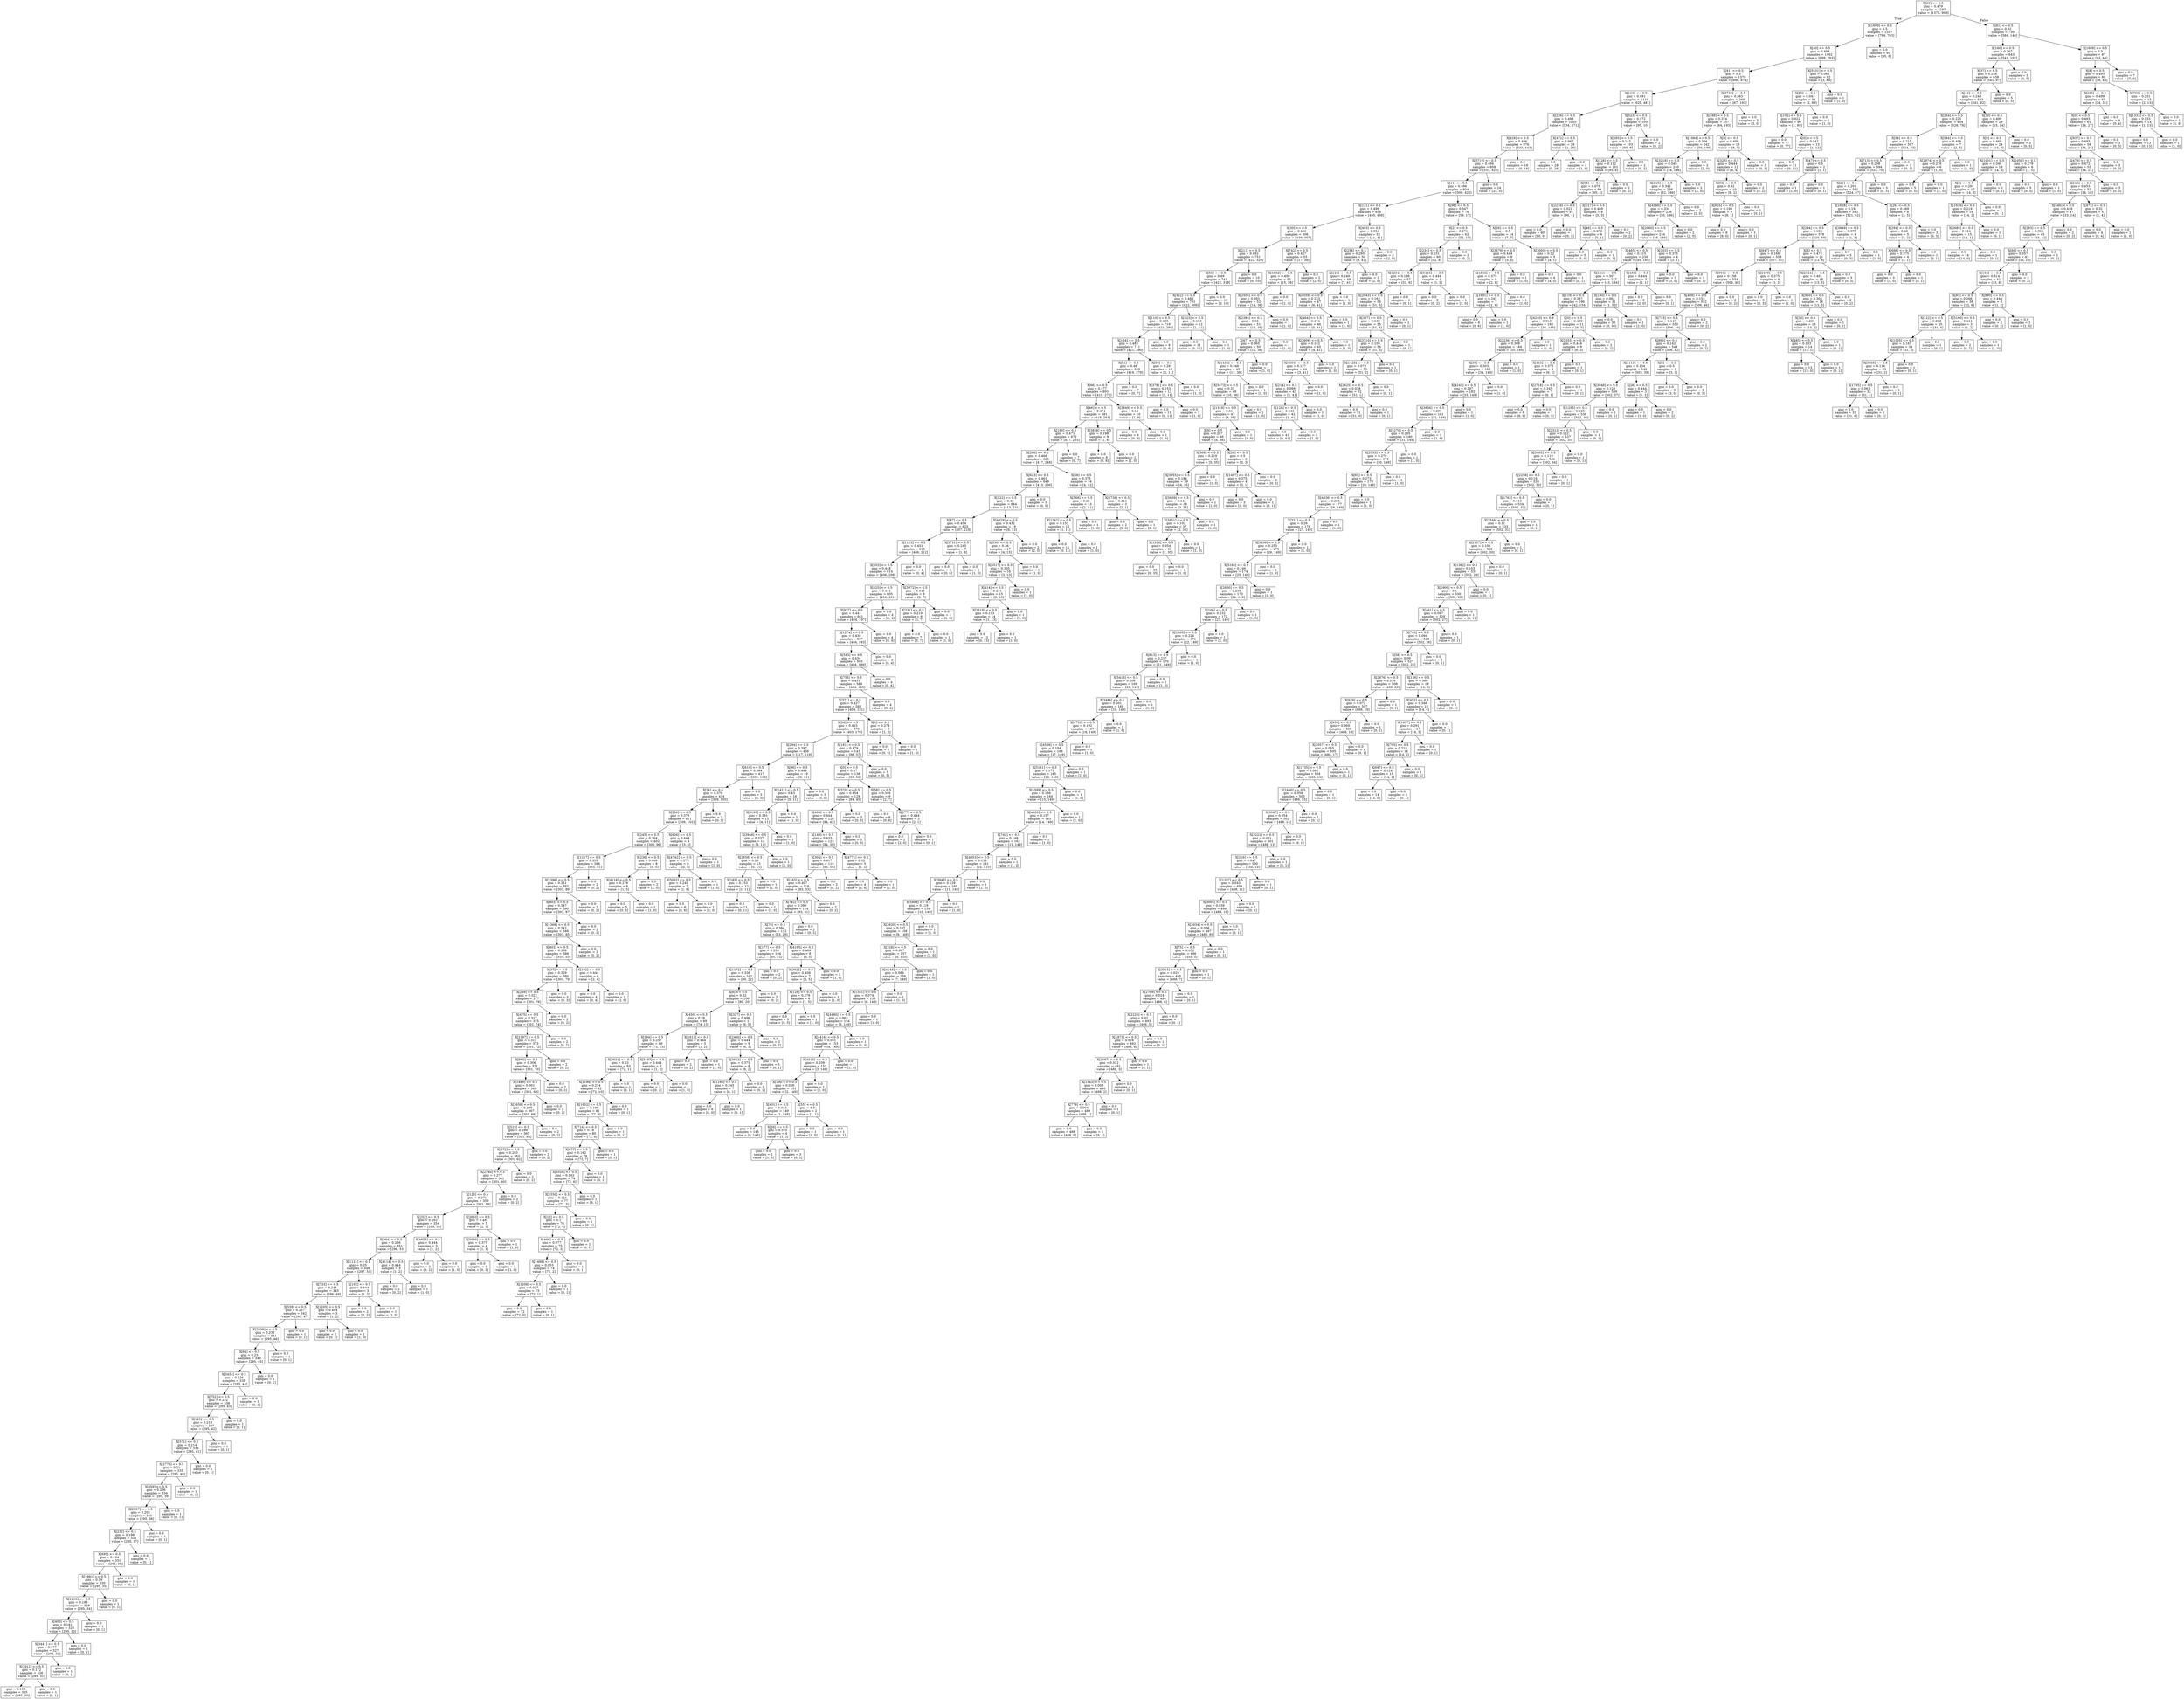 digraph Tree {
node [shape=box] ;
0 [label="X[29] <= 0.5\ngini = 0.479\nsamples = 2287\nvalue = [1378, 909]"] ;
1 [label="X[1609] <= 0.5\ngini = 0.5\nsamples = 1557\nvalue = [794, 763]"] ;
0 -> 1 [labeldistance=2.5, labelangle=45, headlabel="True"] ;
2 [label="X[40] <= 0.5\ngini = 0.499\nsamples = 1462\nvalue = [699, 763]"] ;
1 -> 2 ;
3 [label="X[81] <= 0.5\ngini = 0.5\nsamples = 1370\nvalue = [696, 674]"] ;
2 -> 3 ;
4 [label="X[119] <= 0.5\ngini = 0.491\nsamples = 1110\nvalue = [629, 481]"] ;
3 -> 4 ;
5 [label="X[226] <= 0.5\ngini = 0.498\nsamples = 1005\nvalue = [534, 471]"] ;
4 -> 5 ;
6 [label="X[428] <= 0.5\ngini = 0.496\nsamples = 976\nvalue = [533, 443]"] ;
5 -> 6 ;
7 [label="X[3719] <= 0.5\ngini = 0.494\nsamples = 958\nvalue = [533, 425]"] ;
6 -> 7 ;
8 [label="X[11] <= 0.5\ngini = 0.496\nsamples = 934\nvalue = [509, 425]"] ;
7 -> 8 ;
9 [label="X[121] <= 0.5\ngini = 0.499\nsamples = 858\nvalue = [450, 408]"] ;
8 -> 9 ;
10 [label="X[30] <= 0.5\ngini = 0.496\nsamples = 806\nvalue = [439, 367]"] ;
9 -> 10 ;
11 [label="X[211] <= 0.5\ngini = 0.492\nsamples = 751\nvalue = [422, 329]"] ;
10 -> 11 ;
12 [label="X[56] <= 0.5\ngini = 0.49\nsamples = 741\nvalue = [422, 319]"] ;
11 -> 12 ;
13 [label="X[322] <= 0.5\ngini = 0.488\nsamples = 731\nvalue = [422, 309]"] ;
12 -> 13 ;
14 [label="X[110] <= 0.5\ngini = 0.485\nsamples = 719\nvalue = [421, 298]"] ;
13 -> 14 ;
15 [label="X[134] <= 0.5\ngini = 0.483\nsamples = 711\nvalue = [421, 290]"] ;
14 -> 15 ;
16 [label="X[51] <= 0.5\ngini = 0.48\nsamples = 698\nvalue = [419, 279]"] ;
15 -> 16 ;
17 [label="X[66] <= 0.5\ngini = 0.477\nsamples = 691\nvalue = [419, 272]"] ;
16 -> 17 ;
18 [label="X[46] <= 0.5\ngini = 0.474\nsamples = 681\nvalue = [418, 263]"] ;
17 -> 18 ;
19 [label="X[190] <= 0.5\ngini = 0.471\nsamples = 672\nvalue = [417, 255]"] ;
18 -> 19 ;
20 [label="X[286] <= 0.5\ngini = 0.468\nsamples = 665\nvalue = [417, 248]"] ;
19 -> 20 ;
21 [label="X[623] <= 0.5\ngini = 0.463\nsamples = 649\nvalue = [413, 236]"] ;
20 -> 21 ;
22 [label="X[122] <= 0.5\ngini = 0.46\nsamples = 644\nvalue = [413, 231]"] ;
21 -> 22 ;
23 [label="X[87] <= 0.5\ngini = 0.454\nsamples = 625\nvalue = [407, 218]"] ;
22 -> 23 ;
24 [label="X[1113] <= 0.5\ngini = 0.451\nsamples = 618\nvalue = [406, 212]"] ;
23 -> 24 ;
25 [label="X[203] <= 0.5\ngini = 0.448\nsamples = 614\nvalue = [406, 208]"] ;
24 -> 25 ;
26 [label="X[525] <= 0.5\ngini = 0.444\nsamples = 605\nvalue = [404, 201]"] ;
25 -> 26 ;
27 [label="X[937] <= 0.5\ngini = 0.441\nsamples = 601\nvalue = [404, 197]"] ;
26 -> 27 ;
28 [label="X[1274] <= 0.5\ngini = 0.438\nsamples = 597\nvalue = [404, 193]"] ;
27 -> 28 ;
29 [label="X[543] <= 0.5\ngini = 0.434\nsamples = 593\nvalue = [404, 189]"] ;
28 -> 29 ;
30 [label="X[755] <= 0.5\ngini = 0.431\nsamples = 589\nvalue = [404, 185]"] ;
29 -> 30 ;
31 [label="X[371] <= 0.5\ngini = 0.427\nsamples = 585\nvalue = [404, 181]"] ;
30 -> 31 ;
32 [label="X[26] <= 0.5\ngini = 0.423\nsamples = 579\nvalue = [403, 176]"] ;
31 -> 32 ;
33 [label="X[294] <= 0.5\ngini = 0.397\nsamples = 436\nvalue = [317, 119]"] ;
32 -> 33 ;
34 [label="X[619] <= 0.5\ngini = 0.384\nsamples = 417\nvalue = [309, 108]"] ;
33 -> 34 ;
35 [label="X[24] <= 0.5\ngini = 0.379\nsamples = 414\nvalue = [309, 105]"] ;
34 -> 35 ;
36 [label="X[206] <= 0.5\ngini = 0.373\nsamples = 411\nvalue = [309, 102]"] ;
35 -> 36 ;
37 [label="X[245] <= 0.5\ngini = 0.364\nsamples = 402\nvalue = [306, 96]"] ;
36 -> 37 ;
38 [label="X[1217] <= 0.5\ngini = 0.355\nsamples = 394\nvalue = [303, 91]"] ;
37 -> 38 ;
39 [label="X[1396] <= 0.5\ngini = 0.351\nsamples = 392\nvalue = [303, 89]"] ;
38 -> 39 ;
40 [label="X[803] <= 0.5\ngini = 0.347\nsamples = 390\nvalue = [303, 87]"] ;
39 -> 40 ;
41 [label="X[1368] <= 0.5\ngini = 0.342\nsamples = 388\nvalue = [303, 85]"] ;
40 -> 41 ;
42 [label="X[403] <= 0.5\ngini = 0.338\nsamples = 386\nvalue = [303, 83]"] ;
41 -> 42 ;
43 [label="X[37] <= 0.5\ngini = 0.329\nsamples = 380\nvalue = [301, 79]"] ;
42 -> 43 ;
44 [label="X[269] <= 0.5\ngini = 0.322\nsamples = 377\nvalue = [301, 76]"] ;
43 -> 44 ;
45 [label="X[475] <= 0.5\ngini = 0.317\nsamples = 375\nvalue = [301, 74]"] ;
44 -> 45 ;
46 [label="X[2197] <= 0.5\ngini = 0.312\nsamples = 373\nvalue = [301, 72]"] ;
45 -> 46 ;
47 [label="X[860] <= 0.5\ngini = 0.306\nsamples = 371\nvalue = [301, 70]"] ;
46 -> 47 ;
48 [label="X[1489] <= 0.5\ngini = 0.301\nsamples = 369\nvalue = [301, 68]"] ;
47 -> 48 ;
49 [label="X[2658] <= 0.5\ngini = 0.295\nsamples = 367\nvalue = [301, 66]"] ;
48 -> 49 ;
50 [label="X[519] <= 0.5\ngini = 0.289\nsamples = 365\nvalue = [301, 64]"] ;
49 -> 50 ;
51 [label="X[472] <= 0.5\ngini = 0.283\nsamples = 363\nvalue = [301, 62]"] ;
50 -> 51 ;
52 [label="X[2140] <= 0.5\ngini = 0.277\nsamples = 361\nvalue = [301, 60]"] ;
51 -> 52 ;
53 [label="X[125] <= 0.5\ngini = 0.271\nsamples = 359\nvalue = [301, 58]"] ;
52 -> 53 ;
54 [label="X[252] <= 0.5\ngini = 0.262\nsamples = 354\nvalue = [299, 55]"] ;
53 -> 54 ;
55 [label="X[364] <= 0.5\ngini = 0.256\nsamples = 351\nvalue = [298, 53]"] ;
54 -> 55 ;
56 [label="X[1121] <= 0.5\ngini = 0.25\nsamples = 348\nvalue = [297, 51]"] ;
55 -> 56 ;
57 [label="X[733] <= 0.5\ngini = 0.244\nsamples = 345\nvalue = [296, 49]"] ;
56 -> 57 ;
58 [label="X[539] <= 0.5\ngini = 0.237\nsamples = 342\nvalue = [295, 47]"] ;
57 -> 58 ;
59 [label="X[2938] <= 0.5\ngini = 0.233\nsamples = 341\nvalue = [295, 46]"] ;
58 -> 59 ;
60 [label="X[64] <= 0.5\ngini = 0.23\nsamples = 340\nvalue = [295, 45]"] ;
59 -> 60 ;
61 [label="X[3454] <= 0.5\ngini = 0.226\nsamples = 339\nvalue = [295, 44]"] ;
60 -> 61 ;
62 [label="X[752] <= 0.5\ngini = 0.222\nsamples = 338\nvalue = [295, 43]"] ;
61 -> 62 ;
63 [label="X[199] <= 0.5\ngini = 0.218\nsamples = 337\nvalue = [295, 42]"] ;
62 -> 63 ;
64 [label="X[571] <= 0.5\ngini = 0.214\nsamples = 336\nvalue = [295, 41]"] ;
63 -> 64 ;
65 [label="X[2775] <= 0.5\ngini = 0.21\nsamples = 335\nvalue = [295, 40]"] ;
64 -> 65 ;
66 [label="X[359] <= 0.5\ngini = 0.206\nsamples = 334\nvalue = [295, 39]"] ;
65 -> 66 ;
67 [label="X[2967] <= 0.5\ngini = 0.202\nsamples = 333\nvalue = [295, 38]"] ;
66 -> 67 ;
68 [label="X[232] <= 0.5\ngini = 0.198\nsamples = 332\nvalue = [295, 37]"] ;
67 -> 68 ;
69 [label="X[695] <= 0.5\ngini = 0.194\nsamples = 331\nvalue = [295, 36]"] ;
68 -> 69 ;
70 [label="X[1981] <= 0.5\ngini = 0.19\nsamples = 330\nvalue = [295, 35]"] ;
69 -> 70 ;
71 [label="X[1216] <= 0.5\ngini = 0.185\nsamples = 329\nvalue = [295, 34]"] ;
70 -> 71 ;
72 [label="X[400] <= 0.5\ngini = 0.181\nsamples = 328\nvalue = [295, 33]"] ;
71 -> 72 ;
73 [label="X[3441] <= 0.5\ngini = 0.177\nsamples = 327\nvalue = [295, 32]"] ;
72 -> 73 ;
74 [label="X[1912] <= 0.5\ngini = 0.172\nsamples = 326\nvalue = [295, 31]"] ;
73 -> 74 ;
75 [label="gini = 0.168\nsamples = 325\nvalue = [295, 30]"] ;
74 -> 75 ;
76 [label="gini = 0.0\nsamples = 1\nvalue = [0, 1]"] ;
74 -> 76 ;
77 [label="gini = 0.0\nsamples = 1\nvalue = [0, 1]"] ;
73 -> 77 ;
78 [label="gini = 0.0\nsamples = 1\nvalue = [0, 1]"] ;
72 -> 78 ;
79 [label="gini = 0.0\nsamples = 1\nvalue = [0, 1]"] ;
71 -> 79 ;
80 [label="gini = 0.0\nsamples = 1\nvalue = [0, 1]"] ;
70 -> 80 ;
81 [label="gini = 0.0\nsamples = 1\nvalue = [0, 1]"] ;
69 -> 81 ;
82 [label="gini = 0.0\nsamples = 1\nvalue = [0, 1]"] ;
68 -> 82 ;
83 [label="gini = 0.0\nsamples = 1\nvalue = [0, 1]"] ;
67 -> 83 ;
84 [label="gini = 0.0\nsamples = 1\nvalue = [0, 1]"] ;
66 -> 84 ;
85 [label="gini = 0.0\nsamples = 1\nvalue = [0, 1]"] ;
65 -> 85 ;
86 [label="gini = 0.0\nsamples = 1\nvalue = [0, 1]"] ;
64 -> 86 ;
87 [label="gini = 0.0\nsamples = 1\nvalue = [0, 1]"] ;
63 -> 87 ;
88 [label="gini = 0.0\nsamples = 1\nvalue = [0, 1]"] ;
62 -> 88 ;
89 [label="gini = 0.0\nsamples = 1\nvalue = [0, 1]"] ;
61 -> 89 ;
90 [label="gini = 0.0\nsamples = 1\nvalue = [0, 1]"] ;
60 -> 90 ;
91 [label="gini = 0.0\nsamples = 1\nvalue = [0, 1]"] ;
59 -> 91 ;
92 [label="gini = 0.0\nsamples = 1\nvalue = [0, 1]"] ;
58 -> 92 ;
93 [label="X[1205] <= 0.5\ngini = 0.444\nsamples = 3\nvalue = [1, 2]"] ;
57 -> 93 ;
94 [label="gini = 0.0\nsamples = 2\nvalue = [0, 2]"] ;
93 -> 94 ;
95 [label="gini = 0.0\nsamples = 1\nvalue = [1, 0]"] ;
93 -> 95 ;
96 [label="X[102] <= 0.5\ngini = 0.444\nsamples = 3\nvalue = [1, 2]"] ;
56 -> 96 ;
97 [label="gini = 0.0\nsamples = 2\nvalue = [0, 2]"] ;
96 -> 97 ;
98 [label="gini = 0.0\nsamples = 1\nvalue = [1, 0]"] ;
96 -> 98 ;
99 [label="X[4114] <= 0.5\ngini = 0.444\nsamples = 3\nvalue = [1, 2]"] ;
55 -> 99 ;
100 [label="gini = 0.0\nsamples = 2\nvalue = [0, 2]"] ;
99 -> 100 ;
101 [label="gini = 0.0\nsamples = 1\nvalue = [1, 0]"] ;
99 -> 101 ;
102 [label="X[4655] <= 0.5\ngini = 0.444\nsamples = 3\nvalue = [1, 2]"] ;
54 -> 102 ;
103 [label="gini = 0.0\nsamples = 2\nvalue = [0, 2]"] ;
102 -> 103 ;
104 [label="gini = 0.0\nsamples = 1\nvalue = [1, 0]"] ;
102 -> 104 ;
105 [label="X[2633] <= 0.5\ngini = 0.48\nsamples = 5\nvalue = [2, 3]"] ;
53 -> 105 ;
106 [label="X[5030] <= 0.5\ngini = 0.375\nsamples = 4\nvalue = [1, 3]"] ;
105 -> 106 ;
107 [label="gini = 0.0\nsamples = 3\nvalue = [0, 3]"] ;
106 -> 107 ;
108 [label="gini = 0.0\nsamples = 1\nvalue = [1, 0]"] ;
106 -> 108 ;
109 [label="gini = 0.0\nsamples = 1\nvalue = [1, 0]"] ;
105 -> 109 ;
110 [label="gini = 0.0\nsamples = 2\nvalue = [0, 2]"] ;
52 -> 110 ;
111 [label="gini = 0.0\nsamples = 2\nvalue = [0, 2]"] ;
51 -> 111 ;
112 [label="gini = 0.0\nsamples = 2\nvalue = [0, 2]"] ;
50 -> 112 ;
113 [label="gini = 0.0\nsamples = 2\nvalue = [0, 2]"] ;
49 -> 113 ;
114 [label="gini = 0.0\nsamples = 2\nvalue = [0, 2]"] ;
48 -> 114 ;
115 [label="gini = 0.0\nsamples = 2\nvalue = [0, 2]"] ;
47 -> 115 ;
116 [label="gini = 0.0\nsamples = 2\nvalue = [0, 2]"] ;
46 -> 116 ;
117 [label="gini = 0.0\nsamples = 2\nvalue = [0, 2]"] ;
45 -> 117 ;
118 [label="gini = 0.0\nsamples = 2\nvalue = [0, 2]"] ;
44 -> 118 ;
119 [label="gini = 0.0\nsamples = 3\nvalue = [0, 3]"] ;
43 -> 119 ;
120 [label="X[102] <= 0.5\ngini = 0.444\nsamples = 6\nvalue = [2, 4]"] ;
42 -> 120 ;
121 [label="gini = 0.0\nsamples = 4\nvalue = [0, 4]"] ;
120 -> 121 ;
122 [label="gini = 0.0\nsamples = 2\nvalue = [2, 0]"] ;
120 -> 122 ;
123 [label="gini = 0.0\nsamples = 2\nvalue = [0, 2]"] ;
41 -> 123 ;
124 [label="gini = 0.0\nsamples = 2\nvalue = [0, 2]"] ;
40 -> 124 ;
125 [label="gini = 0.0\nsamples = 2\nvalue = [0, 2]"] ;
39 -> 125 ;
126 [label="gini = 0.0\nsamples = 2\nvalue = [0, 2]"] ;
38 -> 126 ;
127 [label="X[236] <= 0.5\ngini = 0.469\nsamples = 8\nvalue = [3, 5]"] ;
37 -> 127 ;
128 [label="X[4116] <= 0.5\ngini = 0.278\nsamples = 6\nvalue = [1, 5]"] ;
127 -> 128 ;
129 [label="gini = 0.0\nsamples = 5\nvalue = [0, 5]"] ;
128 -> 129 ;
130 [label="gini = 0.0\nsamples = 1\nvalue = [1, 0]"] ;
128 -> 130 ;
131 [label="gini = 0.0\nsamples = 2\nvalue = [2, 0]"] ;
127 -> 131 ;
132 [label="X[626] <= 0.5\ngini = 0.444\nsamples = 9\nvalue = [3, 6]"] ;
36 -> 132 ;
133 [label="X[4742] <= 0.5\ngini = 0.375\nsamples = 8\nvalue = [2, 6]"] ;
132 -> 133 ;
134 [label="X[5032] <= 0.5\ngini = 0.245\nsamples = 7\nvalue = [1, 6]"] ;
133 -> 134 ;
135 [label="gini = 0.0\nsamples = 6\nvalue = [0, 6]"] ;
134 -> 135 ;
136 [label="gini = 0.0\nsamples = 1\nvalue = [1, 0]"] ;
134 -> 136 ;
137 [label="gini = 0.0\nsamples = 1\nvalue = [1, 0]"] ;
133 -> 137 ;
138 [label="gini = 0.0\nsamples = 1\nvalue = [1, 0]"] ;
132 -> 138 ;
139 [label="gini = 0.0\nsamples = 3\nvalue = [0, 3]"] ;
35 -> 139 ;
140 [label="gini = 0.0\nsamples = 3\nvalue = [0, 3]"] ;
34 -> 140 ;
141 [label="X[96] <= 0.5\ngini = 0.488\nsamples = 19\nvalue = [8, 11]"] ;
33 -> 141 ;
142 [label="X[1421] <= 0.5\ngini = 0.43\nsamples = 16\nvalue = [5, 11]"] ;
141 -> 142 ;
143 [label="X[5195] <= 0.5\ngini = 0.391\nsamples = 15\nvalue = [4, 11]"] ;
142 -> 143 ;
144 [label="X[3948] <= 0.5\ngini = 0.337\nsamples = 14\nvalue = [3, 11]"] ;
143 -> 144 ;
145 [label="X[2658] <= 0.5\ngini = 0.26\nsamples = 13\nvalue = [2, 11]"] ;
144 -> 145 ;
146 [label="X[185] <= 0.5\ngini = 0.153\nsamples = 12\nvalue = [1, 11]"] ;
145 -> 146 ;
147 [label="gini = 0.0\nsamples = 11\nvalue = [0, 11]"] ;
146 -> 147 ;
148 [label="gini = 0.0\nsamples = 1\nvalue = [1, 0]"] ;
146 -> 148 ;
149 [label="gini = 0.0\nsamples = 1\nvalue = [1, 0]"] ;
145 -> 149 ;
150 [label="gini = 0.0\nsamples = 1\nvalue = [1, 0]"] ;
144 -> 150 ;
151 [label="gini = 0.0\nsamples = 1\nvalue = [1, 0]"] ;
143 -> 151 ;
152 [label="gini = 0.0\nsamples = 1\nvalue = [1, 0]"] ;
142 -> 152 ;
153 [label="gini = 0.0\nsamples = 3\nvalue = [3, 0]"] ;
141 -> 153 ;
154 [label="X[181] <= 0.5\ngini = 0.479\nsamples = 143\nvalue = [86, 57]"] ;
32 -> 154 ;
155 [label="X[0] <= 0.5\ngini = 0.47\nsamples = 138\nvalue = [86, 52]"] ;
154 -> 155 ;
156 [label="X[570] <= 0.5\ngini = 0.454\nsamples = 129\nvalue = [84, 45]"] ;
155 -> 156 ;
157 [label="X[409] <= 0.5\ngini = 0.444\nsamples = 126\nvalue = [84, 42]"] ;
156 -> 157 ;
158 [label="X[149] <= 0.5\ngini = 0.433\nsamples = 123\nvalue = [84, 39]"] ;
157 -> 158 ;
159 [label="X[304] <= 0.5\ngini = 0.417\nsamples = 118\nvalue = [83, 35]"] ;
158 -> 159 ;
160 [label="X[163] <= 0.5\ngini = 0.407\nsamples = 116\nvalue = [83, 33]"] ;
159 -> 160 ;
161 [label="X[742] <= 0.5\ngini = 0.396\nsamples = 114\nvalue = [83, 31]"] ;
160 -> 161 ;
162 [label="X[76] <= 0.5\ngini = 0.384\nsamples = 112\nvalue = [83, 29]"] ;
161 -> 162 ;
163 [label="X[177] <= 0.5\ngini = 0.355\nsamples = 104\nvalue = [80, 24]"] ;
162 -> 163 ;
164 [label="X[1172] <= 0.5\ngini = 0.338\nsamples = 102\nvalue = [80, 22]"] ;
163 -> 164 ;
165 [label="X[8] <= 0.5\ngini = 0.32\nsamples = 100\nvalue = [80, 20]"] ;
164 -> 165 ;
166 [label="X[450] <= 0.5\ngini = 0.28\nsamples = 89\nvalue = [74, 15]"] ;
165 -> 166 ;
167 [label="X[394] <= 0.5\ngini = 0.257\nsamples = 86\nvalue = [73, 13]"] ;
166 -> 167 ;
168 [label="X[3631] <= 0.5\ngini = 0.23\nsamples = 83\nvalue = [72, 11]"] ;
167 -> 168 ;
169 [label="X[3186] <= 0.5\ngini = 0.214\nsamples = 82\nvalue = [72, 10]"] ;
168 -> 169 ;
170 [label="X[1602] <= 0.5\ngini = 0.198\nsamples = 81\nvalue = [72, 9]"] ;
169 -> 170 ;
171 [label="X[714] <= 0.5\ngini = 0.18\nsamples = 80\nvalue = [72, 8]"] ;
170 -> 171 ;
172 [label="X[677] <= 0.5\ngini = 0.162\nsamples = 79\nvalue = [72, 7]"] ;
171 -> 172 ;
173 [label="X[3526] <= 0.5\ngini = 0.142\nsamples = 78\nvalue = [72, 6]"] ;
172 -> 173 ;
174 [label="X[1550] <= 0.5\ngini = 0.121\nsamples = 77\nvalue = [72, 5]"] ;
173 -> 174 ;
175 [label="X[12] <= 0.5\ngini = 0.1\nsamples = 76\nvalue = [72, 4]"] ;
174 -> 175 ;
176 [label="X[469] <= 0.5\ngini = 0.077\nsamples = 75\nvalue = [72, 3]"] ;
175 -> 176 ;
177 [label="X[1488] <= 0.5\ngini = 0.053\nsamples = 74\nvalue = [72, 2]"] ;
176 -> 177 ;
178 [label="X[1208] <= 0.5\ngini = 0.027\nsamples = 73\nvalue = [72, 1]"] ;
177 -> 178 ;
179 [label="gini = 0.0\nsamples = 72\nvalue = [72, 0]"] ;
178 -> 179 ;
180 [label="gini = 0.0\nsamples = 1\nvalue = [0, 1]"] ;
178 -> 180 ;
181 [label="gini = 0.0\nsamples = 1\nvalue = [0, 1]"] ;
177 -> 181 ;
182 [label="gini = 0.0\nsamples = 1\nvalue = [0, 1]"] ;
176 -> 182 ;
183 [label="gini = 0.0\nsamples = 1\nvalue = [0, 1]"] ;
175 -> 183 ;
184 [label="gini = 0.0\nsamples = 1\nvalue = [0, 1]"] ;
174 -> 184 ;
185 [label="gini = 0.0\nsamples = 1\nvalue = [0, 1]"] ;
173 -> 185 ;
186 [label="gini = 0.0\nsamples = 1\nvalue = [0, 1]"] ;
172 -> 186 ;
187 [label="gini = 0.0\nsamples = 1\nvalue = [0, 1]"] ;
171 -> 187 ;
188 [label="gini = 0.0\nsamples = 1\nvalue = [0, 1]"] ;
170 -> 188 ;
189 [label="gini = 0.0\nsamples = 1\nvalue = [0, 1]"] ;
169 -> 189 ;
190 [label="gini = 0.0\nsamples = 1\nvalue = [0, 1]"] ;
168 -> 190 ;
191 [label="X[5187] <= 0.5\ngini = 0.444\nsamples = 3\nvalue = [1, 2]"] ;
167 -> 191 ;
192 [label="gini = 0.0\nsamples = 2\nvalue = [0, 2]"] ;
191 -> 192 ;
193 [label="gini = 0.0\nsamples = 1\nvalue = [1, 0]"] ;
191 -> 193 ;
194 [label="X[1613] <= 0.5\ngini = 0.444\nsamples = 3\nvalue = [1, 2]"] ;
166 -> 194 ;
195 [label="gini = 0.0\nsamples = 2\nvalue = [0, 2]"] ;
194 -> 195 ;
196 [label="gini = 0.0\nsamples = 1\nvalue = [1, 0]"] ;
194 -> 196 ;
197 [label="X[327] <= 0.5\ngini = 0.496\nsamples = 11\nvalue = [6, 5]"] ;
165 -> 197 ;
198 [label="X[2460] <= 0.5\ngini = 0.444\nsamples = 9\nvalue = [6, 3]"] ;
197 -> 198 ;
199 [label="X[3623] <= 0.5\ngini = 0.375\nsamples = 8\nvalue = [6, 2]"] ;
198 -> 199 ;
200 [label="X[1160] <= 0.5\ngini = 0.245\nsamples = 7\nvalue = [6, 1]"] ;
199 -> 200 ;
201 [label="gini = 0.0\nsamples = 6\nvalue = [6, 0]"] ;
200 -> 201 ;
202 [label="gini = 0.0\nsamples = 1\nvalue = [0, 1]"] ;
200 -> 202 ;
203 [label="gini = 0.0\nsamples = 1\nvalue = [0, 1]"] ;
199 -> 203 ;
204 [label="gini = 0.0\nsamples = 1\nvalue = [0, 1]"] ;
198 -> 204 ;
205 [label="gini = 0.0\nsamples = 2\nvalue = [0, 2]"] ;
197 -> 205 ;
206 [label="gini = 0.0\nsamples = 2\nvalue = [0, 2]"] ;
164 -> 206 ;
207 [label="gini = 0.0\nsamples = 2\nvalue = [0, 2]"] ;
163 -> 207 ;
208 [label="X[4195] <= 0.5\ngini = 0.469\nsamples = 8\nvalue = [3, 5]"] ;
162 -> 208 ;
209 [label="X[3922] <= 0.5\ngini = 0.408\nsamples = 7\nvalue = [2, 5]"] ;
208 -> 209 ;
210 [label="X[126] <= 0.5\ngini = 0.278\nsamples = 6\nvalue = [1, 5]"] ;
209 -> 210 ;
211 [label="gini = 0.0\nsamples = 5\nvalue = [0, 5]"] ;
210 -> 211 ;
212 [label="gini = 0.0\nsamples = 1\nvalue = [1, 0]"] ;
210 -> 212 ;
213 [label="gini = 0.0\nsamples = 1\nvalue = [1, 0]"] ;
209 -> 213 ;
214 [label="gini = 0.0\nsamples = 1\nvalue = [1, 0]"] ;
208 -> 214 ;
215 [label="gini = 0.0\nsamples = 2\nvalue = [0, 2]"] ;
161 -> 215 ;
216 [label="gini = 0.0\nsamples = 2\nvalue = [0, 2]"] ;
160 -> 216 ;
217 [label="gini = 0.0\nsamples = 2\nvalue = [0, 2]"] ;
159 -> 217 ;
218 [label="X[4771] <= 0.5\ngini = 0.32\nsamples = 5\nvalue = [1, 4]"] ;
158 -> 218 ;
219 [label="gini = 0.0\nsamples = 4\nvalue = [0, 4]"] ;
218 -> 219 ;
220 [label="gini = 0.0\nsamples = 1\nvalue = [1, 0]"] ;
218 -> 220 ;
221 [label="gini = 0.0\nsamples = 3\nvalue = [0, 3]"] ;
157 -> 221 ;
222 [label="gini = 0.0\nsamples = 3\nvalue = [0, 3]"] ;
156 -> 222 ;
223 [label="X[58] <= 0.5\ngini = 0.346\nsamples = 9\nvalue = [2, 7]"] ;
155 -> 223 ;
224 [label="gini = 0.0\nsamples = 6\nvalue = [0, 6]"] ;
223 -> 224 ;
225 [label="X[277] <= 0.5\ngini = 0.444\nsamples = 3\nvalue = [2, 1]"] ;
223 -> 225 ;
226 [label="gini = 0.0\nsamples = 2\nvalue = [2, 0]"] ;
225 -> 226 ;
227 [label="gini = 0.0\nsamples = 1\nvalue = [0, 1]"] ;
225 -> 227 ;
228 [label="gini = 0.0\nsamples = 5\nvalue = [0, 5]"] ;
154 -> 228 ;
229 [label="X[0] <= 0.5\ngini = 0.278\nsamples = 6\nvalue = [1, 5]"] ;
31 -> 229 ;
230 [label="gini = 0.0\nsamples = 5\nvalue = [0, 5]"] ;
229 -> 230 ;
231 [label="gini = 0.0\nsamples = 1\nvalue = [1, 0]"] ;
229 -> 231 ;
232 [label="gini = 0.0\nsamples = 4\nvalue = [0, 4]"] ;
30 -> 232 ;
233 [label="gini = 0.0\nsamples = 4\nvalue = [0, 4]"] ;
29 -> 233 ;
234 [label="gini = 0.0\nsamples = 4\nvalue = [0, 4]"] ;
28 -> 234 ;
235 [label="gini = 0.0\nsamples = 4\nvalue = [0, 4]"] ;
27 -> 235 ;
236 [label="gini = 0.0\nsamples = 4\nvalue = [0, 4]"] ;
26 -> 236 ;
237 [label="X[3972] <= 0.5\ngini = 0.346\nsamples = 9\nvalue = [2, 7]"] ;
25 -> 237 ;
238 [label="X[231] <= 0.5\ngini = 0.219\nsamples = 8\nvalue = [1, 7]"] ;
237 -> 238 ;
239 [label="gini = 0.0\nsamples = 7\nvalue = [0, 7]"] ;
238 -> 239 ;
240 [label="gini = 0.0\nsamples = 1\nvalue = [1, 0]"] ;
238 -> 240 ;
241 [label="gini = 0.0\nsamples = 1\nvalue = [1, 0]"] ;
237 -> 241 ;
242 [label="gini = 0.0\nsamples = 4\nvalue = [0, 4]"] ;
24 -> 242 ;
243 [label="X[3731] <= 0.5\ngini = 0.245\nsamples = 7\nvalue = [1, 6]"] ;
23 -> 243 ;
244 [label="gini = 0.0\nsamples = 6\nvalue = [0, 6]"] ;
243 -> 244 ;
245 [label="gini = 0.0\nsamples = 1\nvalue = [1, 0]"] ;
243 -> 245 ;
246 [label="X[4329] <= 0.5\ngini = 0.432\nsamples = 19\nvalue = [6, 13]"] ;
22 -> 246 ;
247 [label="X[530] <= 0.5\ngini = 0.36\nsamples = 17\nvalue = [4, 13]"] ;
246 -> 247 ;
248 [label="X[5517] <= 0.5\ngini = 0.305\nsamples = 16\nvalue = [3, 13]"] ;
247 -> 248 ;
249 [label="X[414] <= 0.5\ngini = 0.231\nsamples = 15\nvalue = [2, 13]"] ;
248 -> 249 ;
250 [label="X[2318] <= 0.5\ngini = 0.133\nsamples = 14\nvalue = [1, 13]"] ;
249 -> 250 ;
251 [label="gini = 0.0\nsamples = 13\nvalue = [0, 13]"] ;
250 -> 251 ;
252 [label="gini = 0.0\nsamples = 1\nvalue = [1, 0]"] ;
250 -> 252 ;
253 [label="gini = 0.0\nsamples = 1\nvalue = [1, 0]"] ;
249 -> 253 ;
254 [label="gini = 0.0\nsamples = 1\nvalue = [1, 0]"] ;
248 -> 254 ;
255 [label="gini = 0.0\nsamples = 1\nvalue = [1, 0]"] ;
247 -> 255 ;
256 [label="gini = 0.0\nsamples = 2\nvalue = [2, 0]"] ;
246 -> 256 ;
257 [label="gini = 0.0\nsamples = 5\nvalue = [0, 5]"] ;
21 -> 257 ;
258 [label="X[58] <= 0.5\ngini = 0.375\nsamples = 16\nvalue = [4, 12]"] ;
20 -> 258 ;
259 [label="X[568] <= 0.5\ngini = 0.26\nsamples = 13\nvalue = [2, 11]"] ;
258 -> 259 ;
260 [label="X[1242] <= 0.5\ngini = 0.153\nsamples = 12\nvalue = [1, 11]"] ;
259 -> 260 ;
261 [label="gini = 0.0\nsamples = 11\nvalue = [0, 11]"] ;
260 -> 261 ;
262 [label="gini = 0.0\nsamples = 1\nvalue = [1, 0]"] ;
260 -> 262 ;
263 [label="gini = 0.0\nsamples = 1\nvalue = [1, 0]"] ;
259 -> 263 ;
264 [label="X[2739] <= 0.5\ngini = 0.444\nsamples = 3\nvalue = [2, 1]"] ;
258 -> 264 ;
265 [label="gini = 0.0\nsamples = 2\nvalue = [2, 0]"] ;
264 -> 265 ;
266 [label="gini = 0.0\nsamples = 1\nvalue = [0, 1]"] ;
264 -> 266 ;
267 [label="gini = 0.0\nsamples = 7\nvalue = [0, 7]"] ;
19 -> 267 ;
268 [label="X[3858] <= 0.5\ngini = 0.198\nsamples = 9\nvalue = [1, 8]"] ;
18 -> 268 ;
269 [label="gini = 0.0\nsamples = 8\nvalue = [0, 8]"] ;
268 -> 269 ;
270 [label="gini = 0.0\nsamples = 1\nvalue = [1, 0]"] ;
268 -> 270 ;
271 [label="X[3849] <= 0.5\ngini = 0.18\nsamples = 10\nvalue = [1, 9]"] ;
17 -> 271 ;
272 [label="gini = 0.0\nsamples = 9\nvalue = [0, 9]"] ;
271 -> 272 ;
273 [label="gini = 0.0\nsamples = 1\nvalue = [1, 0]"] ;
271 -> 273 ;
274 [label="gini = 0.0\nsamples = 7\nvalue = [0, 7]"] ;
16 -> 274 ;
275 [label="X[50] <= 0.5\ngini = 0.26\nsamples = 13\nvalue = [2, 11]"] ;
15 -> 275 ;
276 [label="X[3781] <= 0.5\ngini = 0.153\nsamples = 12\nvalue = [1, 11]"] ;
275 -> 276 ;
277 [label="gini = 0.0\nsamples = 11\nvalue = [0, 11]"] ;
276 -> 277 ;
278 [label="gini = 0.0\nsamples = 1\nvalue = [1, 0]"] ;
276 -> 278 ;
279 [label="gini = 0.0\nsamples = 1\nvalue = [1, 0]"] ;
275 -> 279 ;
280 [label="gini = 0.0\nsamples = 8\nvalue = [0, 8]"] ;
14 -> 280 ;
281 [label="X[323] <= 0.5\ngini = 0.153\nsamples = 12\nvalue = [1, 11]"] ;
13 -> 281 ;
282 [label="gini = 0.0\nsamples = 11\nvalue = [0, 11]"] ;
281 -> 282 ;
283 [label="gini = 0.0\nsamples = 1\nvalue = [1, 0]"] ;
281 -> 283 ;
284 [label="gini = 0.0\nsamples = 10\nvalue = [0, 10]"] ;
12 -> 284 ;
285 [label="gini = 0.0\nsamples = 10\nvalue = [0, 10]"] ;
11 -> 285 ;
286 [label="X[742] <= 0.5\ngini = 0.427\nsamples = 55\nvalue = [17, 38]"] ;
10 -> 286 ;
287 [label="X[4692] <= 0.5\ngini = 0.406\nsamples = 53\nvalue = [15, 38]"] ;
286 -> 287 ;
288 [label="X[2505] <= 0.5\ngini = 0.393\nsamples = 52\nvalue = [14, 38]"] ;
287 -> 288 ;
289 [label="X[2384] <= 0.5\ngini = 0.38\nsamples = 51\nvalue = [13, 38]"] ;
288 -> 289 ;
290 [label="X[67] <= 0.5\ngini = 0.365\nsamples = 50\nvalue = [12, 38]"] ;
289 -> 290 ;
291 [label="X[4438] <= 0.5\ngini = 0.348\nsamples = 49\nvalue = [11, 38]"] ;
290 -> 291 ;
292 [label="X[5473] <= 0.5\ngini = 0.33\nsamples = 48\nvalue = [10, 38]"] ;
291 -> 292 ;
293 [label="X[1319] <= 0.5\ngini = 0.31\nsamples = 47\nvalue = [9, 38]"] ;
292 -> 293 ;
294 [label="X[8] <= 0.5\ngini = 0.287\nsamples = 46\nvalue = [8, 38]"] ;
293 -> 294 ;
295 [label="X[368] <= 0.5\ngini = 0.219\nsamples = 40\nvalue = [5, 35]"] ;
294 -> 295 ;
296 [label="X[3955] <= 0.5\ngini = 0.184\nsamples = 39\nvalue = [4, 35]"] ;
295 -> 296 ;
297 [label="X[5809] <= 0.5\ngini = 0.145\nsamples = 38\nvalue = [3, 35]"] ;
296 -> 297 ;
298 [label="X[3951] <= 0.5\ngini = 0.102\nsamples = 37\nvalue = [2, 35]"] ;
297 -> 298 ;
299 [label="X[1326] <= 0.5\ngini = 0.054\nsamples = 36\nvalue = [1, 35]"] ;
298 -> 299 ;
300 [label="gini = 0.0\nsamples = 35\nvalue = [0, 35]"] ;
299 -> 300 ;
301 [label="gini = 0.0\nsamples = 1\nvalue = [1, 0]"] ;
299 -> 301 ;
302 [label="gini = 0.0\nsamples = 1\nvalue = [1, 0]"] ;
298 -> 302 ;
303 [label="gini = 0.0\nsamples = 1\nvalue = [1, 0]"] ;
297 -> 303 ;
304 [label="gini = 0.0\nsamples = 1\nvalue = [1, 0]"] ;
296 -> 304 ;
305 [label="gini = 0.0\nsamples = 1\nvalue = [1, 0]"] ;
295 -> 305 ;
306 [label="X[26] <= 0.5\ngini = 0.5\nsamples = 6\nvalue = [3, 3]"] ;
294 -> 306 ;
307 [label="X[1497] <= 0.5\ngini = 0.375\nsamples = 4\nvalue = [3, 1]"] ;
306 -> 307 ;
308 [label="gini = 0.0\nsamples = 3\nvalue = [3, 0]"] ;
307 -> 308 ;
309 [label="gini = 0.0\nsamples = 1\nvalue = [0, 1]"] ;
307 -> 309 ;
310 [label="gini = 0.0\nsamples = 2\nvalue = [0, 2]"] ;
306 -> 310 ;
311 [label="gini = 0.0\nsamples = 1\nvalue = [1, 0]"] ;
293 -> 311 ;
312 [label="gini = 0.0\nsamples = 1\nvalue = [1, 0]"] ;
292 -> 312 ;
313 [label="gini = 0.0\nsamples = 1\nvalue = [1, 0]"] ;
291 -> 313 ;
314 [label="gini = 0.0\nsamples = 1\nvalue = [1, 0]"] ;
290 -> 314 ;
315 [label="gini = 0.0\nsamples = 1\nvalue = [1, 0]"] ;
289 -> 315 ;
316 [label="gini = 0.0\nsamples = 1\nvalue = [1, 0]"] ;
288 -> 316 ;
317 [label="gini = 0.0\nsamples = 1\nvalue = [1, 0]"] ;
287 -> 317 ;
318 [label="gini = 0.0\nsamples = 2\nvalue = [2, 0]"] ;
286 -> 318 ;
319 [label="X[403] <= 0.5\ngini = 0.334\nsamples = 52\nvalue = [11, 41]"] ;
9 -> 319 ;
320 [label="X[258] <= 0.5\ngini = 0.295\nsamples = 50\nvalue = [9, 41]"] ;
319 -> 320 ;
321 [label="X[122] <= 0.5\ngini = 0.249\nsamples = 48\nvalue = [7, 41]"] ;
320 -> 321 ;
322 [label="X[4059] <= 0.5\ngini = 0.223\nsamples = 47\nvalue = [6, 41]"] ;
321 -> 322 ;
323 [label="X[464] <= 0.5\ngini = 0.194\nsamples = 46\nvalue = [5, 41]"] ;
322 -> 323 ;
324 [label="X[3909] <= 0.5\ngini = 0.162\nsamples = 45\nvalue = [4, 41]"] ;
323 -> 324 ;
325 [label="X[4666] <= 0.5\ngini = 0.127\nsamples = 44\nvalue = [3, 41]"] ;
324 -> 325 ;
326 [label="X[214] <= 0.5\ngini = 0.089\nsamples = 43\nvalue = [2, 41]"] ;
325 -> 326 ;
327 [label="X[128] <= 0.5\ngini = 0.046\nsamples = 42\nvalue = [1, 41]"] ;
326 -> 327 ;
328 [label="gini = 0.0\nsamples = 41\nvalue = [0, 41]"] ;
327 -> 328 ;
329 [label="gini = 0.0\nsamples = 1\nvalue = [1, 0]"] ;
327 -> 329 ;
330 [label="gini = 0.0\nsamples = 1\nvalue = [1, 0]"] ;
326 -> 330 ;
331 [label="gini = 0.0\nsamples = 1\nvalue = [1, 0]"] ;
325 -> 331 ;
332 [label="gini = 0.0\nsamples = 1\nvalue = [1, 0]"] ;
324 -> 332 ;
333 [label="gini = 0.0\nsamples = 1\nvalue = [1, 0]"] ;
323 -> 333 ;
334 [label="gini = 0.0\nsamples = 1\nvalue = [1, 0]"] ;
322 -> 334 ;
335 [label="gini = 0.0\nsamples = 1\nvalue = [1, 0]"] ;
321 -> 335 ;
336 [label="gini = 0.0\nsamples = 2\nvalue = [2, 0]"] ;
320 -> 336 ;
337 [label="gini = 0.0\nsamples = 2\nvalue = [2, 0]"] ;
319 -> 337 ;
338 [label="X[96] <= 0.5\ngini = 0.347\nsamples = 76\nvalue = [59, 17]"] ;
8 -> 338 ;
339 [label="X[2] <= 0.5\ngini = 0.271\nsamples = 62\nvalue = [52, 10]"] ;
338 -> 339 ;
340 [label="X[234] <= 0.5\ngini = 0.231\nsamples = 60\nvalue = [52, 8]"] ;
339 -> 340 ;
341 [label="X[1204] <= 0.5\ngini = 0.188\nsamples = 57\nvalue = [51, 6]"] ;
340 -> 341 ;
342 [label="X[2043] <= 0.5\ngini = 0.163\nsamples = 56\nvalue = [51, 5]"] ;
341 -> 342 ;
343 [label="X[357] <= 0.5\ngini = 0.135\nsamples = 55\nvalue = [51, 4]"] ;
342 -> 343 ;
344 [label="X[3710] <= 0.5\ngini = 0.105\nsamples = 54\nvalue = [51, 3]"] ;
343 -> 344 ;
345 [label="X[1428] <= 0.5\ngini = 0.073\nsamples = 53\nvalue = [51, 2]"] ;
344 -> 345 ;
346 [label="X[2625] <= 0.5\ngini = 0.038\nsamples = 52\nvalue = [51, 1]"] ;
345 -> 346 ;
347 [label="gini = 0.0\nsamples = 51\nvalue = [51, 0]"] ;
346 -> 347 ;
348 [label="gini = 0.0\nsamples = 1\nvalue = [0, 1]"] ;
346 -> 348 ;
349 [label="gini = 0.0\nsamples = 1\nvalue = [0, 1]"] ;
345 -> 349 ;
350 [label="gini = 0.0\nsamples = 1\nvalue = [0, 1]"] ;
344 -> 350 ;
351 [label="gini = 0.0\nsamples = 1\nvalue = [0, 1]"] ;
343 -> 351 ;
352 [label="gini = 0.0\nsamples = 1\nvalue = [0, 1]"] ;
342 -> 352 ;
353 [label="gini = 0.0\nsamples = 1\nvalue = [0, 1]"] ;
341 -> 353 ;
354 [label="X[3446] <= 0.5\ngini = 0.444\nsamples = 3\nvalue = [1, 2]"] ;
340 -> 354 ;
355 [label="gini = 0.0\nsamples = 2\nvalue = [0, 2]"] ;
354 -> 355 ;
356 [label="gini = 0.0\nsamples = 1\nvalue = [1, 0]"] ;
354 -> 356 ;
357 [label="gini = 0.0\nsamples = 2\nvalue = [0, 2]"] ;
339 -> 357 ;
358 [label="X[26] <= 0.5\ngini = 0.5\nsamples = 14\nvalue = [7, 7]"] ;
338 -> 358 ;
359 [label="X[3679] <= 0.5\ngini = 0.444\nsamples = 9\nvalue = [3, 6]"] ;
358 -> 359 ;
360 [label="X[4846] <= 0.5\ngini = 0.375\nsamples = 8\nvalue = [2, 6]"] ;
359 -> 360 ;
361 [label="X[1991] <= 0.5\ngini = 0.245\nsamples = 7\nvalue = [1, 6]"] ;
360 -> 361 ;
362 [label="gini = 0.0\nsamples = 6\nvalue = [0, 6]"] ;
361 -> 362 ;
363 [label="gini = 0.0\nsamples = 1\nvalue = [1, 0]"] ;
361 -> 363 ;
364 [label="gini = 0.0\nsamples = 1\nvalue = [1, 0]"] ;
360 -> 364 ;
365 [label="gini = 0.0\nsamples = 1\nvalue = [1, 0]"] ;
359 -> 365 ;
366 [label="X[3093] <= 0.5\ngini = 0.32\nsamples = 5\nvalue = [4, 1]"] ;
358 -> 366 ;
367 [label="gini = 0.0\nsamples = 4\nvalue = [4, 0]"] ;
366 -> 367 ;
368 [label="gini = 0.0\nsamples = 1\nvalue = [0, 1]"] ;
366 -> 368 ;
369 [label="gini = 0.0\nsamples = 24\nvalue = [24, 0]"] ;
7 -> 369 ;
370 [label="gini = 0.0\nsamples = 18\nvalue = [0, 18]"] ;
6 -> 370 ;
371 [label="X[472] <= 0.5\ngini = 0.067\nsamples = 29\nvalue = [1, 28]"] ;
5 -> 371 ;
372 [label="gini = 0.0\nsamples = 28\nvalue = [0, 28]"] ;
371 -> 372 ;
373 [label="gini = 0.0\nsamples = 1\nvalue = [1, 0]"] ;
371 -> 373 ;
374 [label="X[523] <= 0.5\ngini = 0.172\nsamples = 105\nvalue = [95, 10]"] ;
4 -> 374 ;
375 [label="X[285] <= 0.5\ngini = 0.143\nsamples = 103\nvalue = [95, 8]"] ;
374 -> 375 ;
376 [label="X[128] <= 0.5\ngini = 0.112\nsamples = 101\nvalue = [95, 6]"] ;
375 -> 376 ;
377 [label="X[58] <= 0.5\ngini = 0.078\nsamples = 99\nvalue = [95, 4]"] ;
376 -> 377 ;
378 [label="X[2216] <= 0.5\ngini = 0.022\nsamples = 91\nvalue = [90, 1]"] ;
377 -> 378 ;
379 [label="gini = 0.0\nsamples = 90\nvalue = [90, 0]"] ;
378 -> 379 ;
380 [label="gini = 0.0\nsamples = 1\nvalue = [0, 1]"] ;
378 -> 380 ;
381 [label="X[127] <= 0.5\ngini = 0.469\nsamples = 8\nvalue = [5, 3]"] ;
377 -> 381 ;
382 [label="X[46] <= 0.5\ngini = 0.278\nsamples = 6\nvalue = [5, 1]"] ;
381 -> 382 ;
383 [label="gini = 0.0\nsamples = 5\nvalue = [5, 0]"] ;
382 -> 383 ;
384 [label="gini = 0.0\nsamples = 1\nvalue = [0, 1]"] ;
382 -> 384 ;
385 [label="gini = 0.0\nsamples = 2\nvalue = [0, 2]"] ;
381 -> 385 ;
386 [label="gini = 0.0\nsamples = 2\nvalue = [0, 2]"] ;
376 -> 386 ;
387 [label="gini = 0.0\nsamples = 2\nvalue = [0, 2]"] ;
375 -> 387 ;
388 [label="gini = 0.0\nsamples = 2\nvalue = [0, 2]"] ;
374 -> 388 ;
389 [label="X[3730] <= 0.5\ngini = 0.383\nsamples = 260\nvalue = [67, 193]"] ;
3 -> 389 ;
390 [label="X[188] <= 0.5\ngini = 0.374\nsamples = 257\nvalue = [64, 193]"] ;
389 -> 390 ;
391 [label="X[1084] <= 0.5\ngini = 0.356\nsamples = 242\nvalue = [56, 186]"] ;
390 -> 391 ;
392 [label="X[3218] <= 0.5\ngini = 0.349\nsamples = 240\nvalue = [54, 186]"] ;
391 -> 392 ;
393 [label="X[445] <= 0.5\ngini = 0.342\nsamples = 238\nvalue = [52, 186]"] ;
392 -> 393 ;
394 [label="X[4586] <= 0.5\ngini = 0.334\nsamples = 236\nvalue = [50, 186]"] ;
393 -> 394 ;
395 [label="X[2060] <= 0.5\ngini = 0.326\nsamples = 234\nvalue = [48, 186]"] ;
394 -> 395 ;
396 [label="X[465] <= 0.5\ngini = 0.315\nsamples = 230\nvalue = [45, 185]"] ;
395 -> 396 ;
397 [label="X[121] <= 0.5\ngini = 0.307\nsamples = 227\nvalue = [43, 184]"] ;
396 -> 397 ;
398 [label="X[119] <= 0.5\ngini = 0.337\nsamples = 196\nvalue = [42, 154]"] ;
397 -> 398 ;
399 [label="X[4240] <= 0.5\ngini = 0.313\nsamples = 185\nvalue = [36, 149]"] ;
398 -> 399 ;
400 [label="X[2236] <= 0.5\ngini = 0.308\nsamples = 184\nvalue = [35, 149]"] ;
399 -> 400 ;
401 [label="X[39] <= 0.5\ngini = 0.303\nsamples = 183\nvalue = [34, 149]"] ;
400 -> 401 ;
402 [label="X[4243] <= 0.5\ngini = 0.297\nsamples = 182\nvalue = [33, 149]"] ;
401 -> 402 ;
403 [label="X[3856] <= 0.5\ngini = 0.291\nsamples = 181\nvalue = [32, 149]"] ;
402 -> 403 ;
404 [label="X[5270] <= 0.5\ngini = 0.285\nsamples = 180\nvalue = [31, 149]"] ;
403 -> 404 ;
405 [label="X[2555] <= 0.5\ngini = 0.279\nsamples = 179\nvalue = [30, 149]"] ;
404 -> 405 ;
406 [label="X[65] <= 0.5\ngini = 0.273\nsamples = 178\nvalue = [29, 149]"] ;
405 -> 406 ;
407 [label="X[4336] <= 0.5\ngini = 0.266\nsamples = 177\nvalue = [28, 149]"] ;
406 -> 407 ;
408 [label="X[321] <= 0.5\ngini = 0.26\nsamples = 176\nvalue = [27, 149]"] ;
407 -> 408 ;
409 [label="X[3936] <= 0.5\ngini = 0.253\nsamples = 175\nvalue = [26, 149]"] ;
408 -> 409 ;
410 [label="X[5168] <= 0.5\ngini = 0.246\nsamples = 174\nvalue = [25, 149]"] ;
409 -> 410 ;
411 [label="X[2630] <= 0.5\ngini = 0.239\nsamples = 173\nvalue = [24, 149]"] ;
410 -> 411 ;
412 [label="X[106] <= 0.5\ngini = 0.232\nsamples = 172\nvalue = [23, 149]"] ;
411 -> 412 ;
413 [label="X[1505] <= 0.5\ngini = 0.224\nsamples = 171\nvalue = [22, 149]"] ;
412 -> 413 ;
414 [label="X[613] <= 0.5\ngini = 0.217\nsamples = 170\nvalue = [21, 149]"] ;
413 -> 414 ;
415 [label="X[5413] <= 0.5\ngini = 0.209\nsamples = 169\nvalue = [20, 149]"] ;
414 -> 415 ;
416 [label="X[3484] <= 0.5\ngini = 0.201\nsamples = 168\nvalue = [19, 149]"] ;
415 -> 416 ;
417 [label="X[4752] <= 0.5\ngini = 0.192\nsamples = 167\nvalue = [18, 149]"] ;
416 -> 417 ;
418 [label="X[4538] <= 0.5\ngini = 0.184\nsamples = 166\nvalue = [17, 149]"] ;
417 -> 418 ;
419 [label="X[5161] <= 0.5\ngini = 0.175\nsamples = 165\nvalue = [16, 149]"] ;
418 -> 419 ;
420 [label="X[1599] <= 0.5\ngini = 0.166\nsamples = 164\nvalue = [15, 149]"] ;
419 -> 420 ;
421 [label="X[4020] <= 0.5\ngini = 0.157\nsamples = 163\nvalue = [14, 149]"] ;
420 -> 421 ;
422 [label="X[742] <= 0.5\ngini = 0.148\nsamples = 162\nvalue = [13, 149]"] ;
421 -> 422 ;
423 [label="X[4953] <= 0.5\ngini = 0.138\nsamples = 161\nvalue = [12, 149]"] ;
422 -> 423 ;
424 [label="X[3943] <= 0.5\ngini = 0.128\nsamples = 160\nvalue = [11, 149]"] ;
423 -> 424 ;
425 [label="X[5498] <= 0.5\ngini = 0.118\nsamples = 159\nvalue = [10, 149]"] ;
424 -> 425 ;
426 [label="X[2820] <= 0.5\ngini = 0.107\nsamples = 158\nvalue = [9, 149]"] ;
425 -> 426 ;
427 [label="X[328] <= 0.5\ngini = 0.097\nsamples = 157\nvalue = [8, 149]"] ;
426 -> 427 ;
428 [label="X[4148] <= 0.5\ngini = 0.086\nsamples = 156\nvalue = [7, 149]"] ;
427 -> 428 ;
429 [label="X[1381] <= 0.5\ngini = 0.074\nsamples = 155\nvalue = [6, 149]"] ;
428 -> 429 ;
430 [label="X[4480] <= 0.5\ngini = 0.063\nsamples = 154\nvalue = [5, 149]"] ;
429 -> 430 ;
431 [label="X[4416] <= 0.5\ngini = 0.051\nsamples = 153\nvalue = [4, 149]"] ;
430 -> 431 ;
432 [label="X[4013] <= 0.5\ngini = 0.039\nsamples = 152\nvalue = [3, 149]"] ;
431 -> 432 ;
433 [label="X[1067] <= 0.5\ngini = 0.026\nsamples = 151\nvalue = [2, 149]"] ;
432 -> 433 ;
434 [label="X[401] <= 0.5\ngini = 0.013\nsamples = 149\nvalue = [1, 148]"] ;
433 -> 434 ;
435 [label="gini = 0.0\nsamples = 145\nvalue = [0, 145]"] ;
434 -> 435 ;
436 [label="X[26] <= 0.5\ngini = 0.375\nsamples = 4\nvalue = [1, 3]"] ;
434 -> 436 ;
437 [label="gini = 0.0\nsamples = 1\nvalue = [1, 0]"] ;
436 -> 437 ;
438 [label="gini = 0.0\nsamples = 3\nvalue = [0, 3]"] ;
436 -> 438 ;
439 [label="X[55] <= 0.5\ngini = 0.5\nsamples = 2\nvalue = [1, 1]"] ;
433 -> 439 ;
440 [label="gini = 0.0\nsamples = 1\nvalue = [1, 0]"] ;
439 -> 440 ;
441 [label="gini = 0.0\nsamples = 1\nvalue = [0, 1]"] ;
439 -> 441 ;
442 [label="gini = 0.0\nsamples = 1\nvalue = [1, 0]"] ;
432 -> 442 ;
443 [label="gini = 0.0\nsamples = 1\nvalue = [1, 0]"] ;
431 -> 443 ;
444 [label="gini = 0.0\nsamples = 1\nvalue = [1, 0]"] ;
430 -> 444 ;
445 [label="gini = 0.0\nsamples = 1\nvalue = [1, 0]"] ;
429 -> 445 ;
446 [label="gini = 0.0\nsamples = 1\nvalue = [1, 0]"] ;
428 -> 446 ;
447 [label="gini = 0.0\nsamples = 1\nvalue = [1, 0]"] ;
427 -> 447 ;
448 [label="gini = 0.0\nsamples = 1\nvalue = [1, 0]"] ;
426 -> 448 ;
449 [label="gini = 0.0\nsamples = 1\nvalue = [1, 0]"] ;
425 -> 449 ;
450 [label="gini = 0.0\nsamples = 1\nvalue = [1, 0]"] ;
424 -> 450 ;
451 [label="gini = 0.0\nsamples = 1\nvalue = [1, 0]"] ;
423 -> 451 ;
452 [label="gini = 0.0\nsamples = 1\nvalue = [1, 0]"] ;
422 -> 452 ;
453 [label="gini = 0.0\nsamples = 1\nvalue = [1, 0]"] ;
421 -> 453 ;
454 [label="gini = 0.0\nsamples = 1\nvalue = [1, 0]"] ;
420 -> 454 ;
455 [label="gini = 0.0\nsamples = 1\nvalue = [1, 0]"] ;
419 -> 455 ;
456 [label="gini = 0.0\nsamples = 1\nvalue = [1, 0]"] ;
418 -> 456 ;
457 [label="gini = 0.0\nsamples = 1\nvalue = [1, 0]"] ;
417 -> 457 ;
458 [label="gini = 0.0\nsamples = 1\nvalue = [1, 0]"] ;
416 -> 458 ;
459 [label="gini = 0.0\nsamples = 1\nvalue = [1, 0]"] ;
415 -> 459 ;
460 [label="gini = 0.0\nsamples = 1\nvalue = [1, 0]"] ;
414 -> 460 ;
461 [label="gini = 0.0\nsamples = 1\nvalue = [1, 0]"] ;
413 -> 461 ;
462 [label="gini = 0.0\nsamples = 1\nvalue = [1, 0]"] ;
412 -> 462 ;
463 [label="gini = 0.0\nsamples = 1\nvalue = [1, 0]"] ;
411 -> 463 ;
464 [label="gini = 0.0\nsamples = 1\nvalue = [1, 0]"] ;
410 -> 464 ;
465 [label="gini = 0.0\nsamples = 1\nvalue = [1, 0]"] ;
409 -> 465 ;
466 [label="gini = 0.0\nsamples = 1\nvalue = [1, 0]"] ;
408 -> 466 ;
467 [label="gini = 0.0\nsamples = 1\nvalue = [1, 0]"] ;
407 -> 467 ;
468 [label="gini = 0.0\nsamples = 1\nvalue = [1, 0]"] ;
406 -> 468 ;
469 [label="gini = 0.0\nsamples = 1\nvalue = [1, 0]"] ;
405 -> 469 ;
470 [label="gini = 0.0\nsamples = 1\nvalue = [1, 0]"] ;
404 -> 470 ;
471 [label="gini = 0.0\nsamples = 1\nvalue = [1, 0]"] ;
403 -> 471 ;
472 [label="gini = 0.0\nsamples = 1\nvalue = [1, 0]"] ;
402 -> 472 ;
473 [label="gini = 0.0\nsamples = 1\nvalue = [1, 0]"] ;
401 -> 473 ;
474 [label="gini = 0.0\nsamples = 1\nvalue = [1, 0]"] ;
400 -> 474 ;
475 [label="gini = 0.0\nsamples = 1\nvalue = [1, 0]"] ;
399 -> 475 ;
476 [label="X[0] <= 0.5\ngini = 0.496\nsamples = 11\nvalue = [6, 5]"] ;
398 -> 476 ;
477 [label="X[2355] <= 0.5\ngini = 0.444\nsamples = 9\nvalue = [6, 3]"] ;
476 -> 477 ;
478 [label="X[443] <= 0.5\ngini = 0.375\nsamples = 8\nvalue = [6, 2]"] ;
477 -> 478 ;
479 [label="X[2718] <= 0.5\ngini = 0.245\nsamples = 7\nvalue = [6, 1]"] ;
478 -> 479 ;
480 [label="gini = 0.0\nsamples = 6\nvalue = [6, 0]"] ;
479 -> 480 ;
481 [label="gini = 0.0\nsamples = 1\nvalue = [0, 1]"] ;
479 -> 481 ;
482 [label="gini = 0.0\nsamples = 1\nvalue = [0, 1]"] ;
478 -> 482 ;
483 [label="gini = 0.0\nsamples = 1\nvalue = [0, 1]"] ;
477 -> 483 ;
484 [label="gini = 0.0\nsamples = 2\nvalue = [0, 2]"] ;
476 -> 484 ;
485 [label="X[130] <= 0.5\ngini = 0.062\nsamples = 31\nvalue = [1, 30]"] ;
397 -> 485 ;
486 [label="gini = 0.0\nsamples = 30\nvalue = [0, 30]"] ;
485 -> 486 ;
487 [label="gini = 0.0\nsamples = 1\nvalue = [1, 0]"] ;
485 -> 487 ;
488 [label="X[486] <= 0.5\ngini = 0.444\nsamples = 3\nvalue = [2, 1]"] ;
396 -> 488 ;
489 [label="gini = 0.0\nsamples = 2\nvalue = [2, 0]"] ;
488 -> 489 ;
490 [label="gini = 0.0\nsamples = 1\nvalue = [0, 1]"] ;
488 -> 490 ;
491 [label="X[103] <= 0.5\ngini = 0.375\nsamples = 4\nvalue = [3, 1]"] ;
395 -> 491 ;
492 [label="gini = 0.0\nsamples = 3\nvalue = [3, 0]"] ;
491 -> 492 ;
493 [label="gini = 0.0\nsamples = 1\nvalue = [0, 1]"] ;
491 -> 493 ;
494 [label="gini = 0.0\nsamples = 2\nvalue = [2, 0]"] ;
394 -> 494 ;
495 [label="gini = 0.0\nsamples = 2\nvalue = [2, 0]"] ;
393 -> 495 ;
496 [label="gini = 0.0\nsamples = 2\nvalue = [2, 0]"] ;
392 -> 496 ;
497 [label="gini = 0.0\nsamples = 2\nvalue = [2, 0]"] ;
391 -> 497 ;
498 [label="X[8] <= 0.5\ngini = 0.498\nsamples = 15\nvalue = [8, 7]"] ;
390 -> 498 ;
499 [label="X[323] <= 0.5\ngini = 0.444\nsamples = 12\nvalue = [8, 4]"] ;
498 -> 499 ;
500 [label="X[93] <= 0.5\ngini = 0.32\nsamples = 10\nvalue = [8, 2]"] ;
499 -> 500 ;
501 [label="X[625] <= 0.5\ngini = 0.198\nsamples = 9\nvalue = [8, 1]"] ;
500 -> 501 ;
502 [label="gini = 0.0\nsamples = 8\nvalue = [8, 0]"] ;
501 -> 502 ;
503 [label="gini = 0.0\nsamples = 1\nvalue = [0, 1]"] ;
501 -> 503 ;
504 [label="gini = 0.0\nsamples = 1\nvalue = [0, 1]"] ;
500 -> 504 ;
505 [label="gini = 0.0\nsamples = 2\nvalue = [0, 2]"] ;
499 -> 505 ;
506 [label="gini = 0.0\nsamples = 3\nvalue = [0, 3]"] ;
498 -> 506 ;
507 [label="gini = 0.0\nsamples = 3\nvalue = [3, 0]"] ;
389 -> 507 ;
508 [label="X[5531] <= 0.5\ngini = 0.063\nsamples = 92\nvalue = [3, 89]"] ;
2 -> 508 ;
509 [label="X[25] <= 0.5\ngini = 0.043\nsamples = 91\nvalue = [2, 89]"] ;
508 -> 509 ;
510 [label="X[102] <= 0.5\ngini = 0.022\nsamples = 90\nvalue = [1, 89]"] ;
509 -> 510 ;
511 [label="gini = 0.0\nsamples = 77\nvalue = [0, 77]"] ;
510 -> 511 ;
512 [label="X[0] <= 0.5\ngini = 0.142\nsamples = 13\nvalue = [1, 12]"] ;
510 -> 512 ;
513 [label="gini = 0.0\nsamples = 11\nvalue = [0, 11]"] ;
512 -> 513 ;
514 [label="X[47] <= 0.5\ngini = 0.5\nsamples = 2\nvalue = [1, 1]"] ;
512 -> 514 ;
515 [label="gini = 0.0\nsamples = 1\nvalue = [1, 0]"] ;
514 -> 515 ;
516 [label="gini = 0.0\nsamples = 1\nvalue = [0, 1]"] ;
514 -> 516 ;
517 [label="gini = 0.0\nsamples = 1\nvalue = [1, 0]"] ;
509 -> 517 ;
518 [label="gini = 0.0\nsamples = 1\nvalue = [1, 0]"] ;
508 -> 518 ;
519 [label="gini = 0.0\nsamples = 95\nvalue = [95, 0]"] ;
1 -> 519 ;
520 [label="X[81] <= 0.5\ngini = 0.32\nsamples = 730\nvalue = [584, 146]"] ;
0 -> 520 [labeldistance=2.5, labelangle=-45, headlabel="False"] ;
521 [label="X[160] <= 0.5\ngini = 0.267\nsamples = 643\nvalue = [541, 102]"] ;
520 -> 521 ;
522 [label="X[37] <= 0.5\ngini = 0.258\nsamples = 638\nvalue = [541, 97]"] ;
521 -> 522 ;
523 [label="X[40] <= 0.5\ngini = 0.248\nsamples = 633\nvalue = [541, 92]"] ;
522 -> 523 ;
524 [label="X[234] <= 0.5\ngini = 0.225\nsamples = 604\nvalue = [526, 78]"] ;
523 -> 524 ;
525 [label="X[56] <= 0.5\ngini = 0.215\nsamples = 597\nvalue = [524, 73]"] ;
524 -> 525 ;
526 [label="X[713] <= 0.5\ngini = 0.208\nsamples = 594\nvalue = [524, 70]"] ;
525 -> 526 ;
527 [label="X[21] <= 0.5\ngini = 0.201\nsamples = 591\nvalue = [524, 67]"] ;
526 -> 527 ;
528 [label="X[1628] <= 0.5\ngini = 0.19\nsamples = 583\nvalue = [521, 62]"] ;
527 -> 528 ;
529 [label="X[294] <= 0.5\ngini = 0.183\nsamples = 579\nvalue = [520, 59]"] ;
528 -> 529 ;
530 [label="X[647] <= 0.5\ngini = 0.166\nsamples = 558\nvalue = [507, 51]"] ;
529 -> 530 ;
531 [label="X[991] <= 0.5\ngini = 0.158\nsamples = 554\nvalue = [506, 48]"] ;
530 -> 531 ;
532 [label="X[409] <= 0.5\ngini = 0.153\nsamples = 552\nvalue = [506, 46]"] ;
531 -> 532 ;
533 [label="X[715] <= 0.5\ngini = 0.147\nsamples = 550\nvalue = [506, 44]"] ;
532 -> 533 ;
534 [label="X[890] <= 0.5\ngini = 0.142\nsamples = 548\nvalue = [506, 42]"] ;
533 -> 534 ;
535 [label="X[1113] <= 0.5\ngini = 0.134\nsamples = 542\nvalue = [503, 39]"] ;
534 -> 535 ;
536 [label="X[3048] <= 0.5\ngini = 0.128\nsamples = 539\nvalue = [502, 37]"] ;
535 -> 536 ;
537 [label="X[1255] <= 0.5\ngini = 0.125\nsamples = 538\nvalue = [502, 36]"] ;
536 -> 537 ;
538 [label="X[2313] <= 0.5\ngini = 0.122\nsamples = 537\nvalue = [502, 35]"] ;
537 -> 538 ;
539 [label="X[3465] <= 0.5\ngini = 0.119\nsamples = 536\nvalue = [502, 34]"] ;
538 -> 539 ;
540 [label="X[2258] <= 0.5\ngini = 0.116\nsamples = 535\nvalue = [502, 33]"] ;
539 -> 540 ;
541 [label="X[1762] <= 0.5\ngini = 0.113\nsamples = 534\nvalue = [502, 32]"] ;
540 -> 541 ;
542 [label="X[2549] <= 0.5\ngini = 0.11\nsamples = 533\nvalue = [502, 31]"] ;
541 -> 542 ;
543 [label="X[2137] <= 0.5\ngini = 0.106\nsamples = 532\nvalue = [502, 30]"] ;
542 -> 543 ;
544 [label="X[1362] <= 0.5\ngini = 0.103\nsamples = 531\nvalue = [502, 29]"] ;
543 -> 544 ;
545 [label="X[1900] <= 0.5\ngini = 0.1\nsamples = 530\nvalue = [502, 28]"] ;
544 -> 545 ;
546 [label="X[461] <= 0.5\ngini = 0.097\nsamples = 529\nvalue = [502, 27]"] ;
545 -> 546 ;
547 [label="X[763] <= 0.5\ngini = 0.094\nsamples = 528\nvalue = [502, 26]"] ;
546 -> 547 ;
548 [label="X[58] <= 0.5\ngini = 0.09\nsamples = 527\nvalue = [502, 25]"] ;
547 -> 548 ;
549 [label="X[2876] <= 0.5\ngini = 0.076\nsamples = 508\nvalue = [488, 20]"] ;
548 -> 549 ;
550 [label="X[629] <= 0.5\ngini = 0.072\nsamples = 507\nvalue = [488, 19]"] ;
549 -> 550 ;
551 [label="X[959] <= 0.5\ngini = 0.069\nsamples = 506\nvalue = [488, 18]"] ;
550 -> 551 ;
552 [label="X[1057] <= 0.5\ngini = 0.065\nsamples = 505\nvalue = [488, 17]"] ;
551 -> 552 ;
553 [label="X[1735] <= 0.5\ngini = 0.061\nsamples = 504\nvalue = [488, 16]"] ;
552 -> 553 ;
554 [label="X[2456] <= 0.5\ngini = 0.058\nsamples = 503\nvalue = [488, 15]"] ;
553 -> 554 ;
555 [label="X[3067] <= 0.5\ngini = 0.054\nsamples = 502\nvalue = [488, 14]"] ;
554 -> 555 ;
556 [label="X[3221] <= 0.5\ngini = 0.051\nsamples = 501\nvalue = [488, 13]"] ;
555 -> 556 ;
557 [label="X[316] <= 0.5\ngini = 0.047\nsamples = 500\nvalue = [488, 12]"] ;
556 -> 557 ;
558 [label="X[1297] <= 0.5\ngini = 0.043\nsamples = 499\nvalue = [488, 11]"] ;
557 -> 558 ;
559 [label="X[3004] <= 0.5\ngini = 0.039\nsamples = 498\nvalue = [488, 10]"] ;
558 -> 559 ;
560 [label="X[2634] <= 0.5\ngini = 0.036\nsamples = 497\nvalue = [488, 9]"] ;
559 -> 560 ;
561 [label="X[75] <= 0.5\ngini = 0.032\nsamples = 496\nvalue = [488, 8]"] ;
560 -> 561 ;
562 [label="X[3515] <= 0.5\ngini = 0.028\nsamples = 495\nvalue = [488, 7]"] ;
561 -> 562 ;
563 [label="X[2769] <= 0.5\ngini = 0.024\nsamples = 494\nvalue = [488, 6]"] ;
562 -> 563 ;
564 [label="X[2226] <= 0.5\ngini = 0.02\nsamples = 493\nvalue = [488, 5]"] ;
563 -> 564 ;
565 [label="X[1873] <= 0.5\ngini = 0.016\nsamples = 492\nvalue = [488, 4]"] ;
564 -> 565 ;
566 [label="X[2087] <= 0.5\ngini = 0.012\nsamples = 491\nvalue = [488, 3]"] ;
565 -> 566 ;
567 [label="X[1343] <= 0.5\ngini = 0.008\nsamples = 490\nvalue = [488, 2]"] ;
566 -> 567 ;
568 [label="X[779] <= 0.5\ngini = 0.004\nsamples = 489\nvalue = [488, 1]"] ;
567 -> 568 ;
569 [label="gini = 0.0\nsamples = 488\nvalue = [488, 0]"] ;
568 -> 569 ;
570 [label="gini = 0.0\nsamples = 1\nvalue = [0, 1]"] ;
568 -> 570 ;
571 [label="gini = 0.0\nsamples = 1\nvalue = [0, 1]"] ;
567 -> 571 ;
572 [label="gini = 0.0\nsamples = 1\nvalue = [0, 1]"] ;
566 -> 572 ;
573 [label="gini = 0.0\nsamples = 1\nvalue = [0, 1]"] ;
565 -> 573 ;
574 [label="gini = 0.0\nsamples = 1\nvalue = [0, 1]"] ;
564 -> 574 ;
575 [label="gini = 0.0\nsamples = 1\nvalue = [0, 1]"] ;
563 -> 575 ;
576 [label="gini = 0.0\nsamples = 1\nvalue = [0, 1]"] ;
562 -> 576 ;
577 [label="gini = 0.0\nsamples = 1\nvalue = [0, 1]"] ;
561 -> 577 ;
578 [label="gini = 0.0\nsamples = 1\nvalue = [0, 1]"] ;
560 -> 578 ;
579 [label="gini = 0.0\nsamples = 1\nvalue = [0, 1]"] ;
559 -> 579 ;
580 [label="gini = 0.0\nsamples = 1\nvalue = [0, 1]"] ;
558 -> 580 ;
581 [label="gini = 0.0\nsamples = 1\nvalue = [0, 1]"] ;
557 -> 581 ;
582 [label="gini = 0.0\nsamples = 1\nvalue = [0, 1]"] ;
556 -> 582 ;
583 [label="gini = 0.0\nsamples = 1\nvalue = [0, 1]"] ;
555 -> 583 ;
584 [label="gini = 0.0\nsamples = 1\nvalue = [0, 1]"] ;
554 -> 584 ;
585 [label="gini = 0.0\nsamples = 1\nvalue = [0, 1]"] ;
553 -> 585 ;
586 [label="gini = 0.0\nsamples = 1\nvalue = [0, 1]"] ;
552 -> 586 ;
587 [label="gini = 0.0\nsamples = 1\nvalue = [0, 1]"] ;
551 -> 587 ;
588 [label="gini = 0.0\nsamples = 1\nvalue = [0, 1]"] ;
550 -> 588 ;
589 [label="gini = 0.0\nsamples = 1\nvalue = [0, 1]"] ;
549 -> 589 ;
590 [label="X[126] <= 0.5\ngini = 0.388\nsamples = 19\nvalue = [14, 5]"] ;
548 -> 590 ;
591 [label="X[452] <= 0.5\ngini = 0.346\nsamples = 18\nvalue = [14, 4]"] ;
590 -> 591 ;
592 [label="X[1657] <= 0.5\ngini = 0.291\nsamples = 17\nvalue = [14, 3]"] ;
591 -> 592 ;
593 [label="X[705] <= 0.5\ngini = 0.219\nsamples = 16\nvalue = [14, 2]"] ;
592 -> 593 ;
594 [label="X[697] <= 0.5\ngini = 0.124\nsamples = 15\nvalue = [14, 1]"] ;
593 -> 594 ;
595 [label="gini = 0.0\nsamples = 14\nvalue = [14, 0]"] ;
594 -> 595 ;
596 [label="gini = 0.0\nsamples = 1\nvalue = [0, 1]"] ;
594 -> 596 ;
597 [label="gini = 0.0\nsamples = 1\nvalue = [0, 1]"] ;
593 -> 597 ;
598 [label="gini = 0.0\nsamples = 1\nvalue = [0, 1]"] ;
592 -> 598 ;
599 [label="gini = 0.0\nsamples = 1\nvalue = [0, 1]"] ;
591 -> 599 ;
600 [label="gini = 0.0\nsamples = 1\nvalue = [0, 1]"] ;
590 -> 600 ;
601 [label="gini = 0.0\nsamples = 1\nvalue = [0, 1]"] ;
547 -> 601 ;
602 [label="gini = 0.0\nsamples = 1\nvalue = [0, 1]"] ;
546 -> 602 ;
603 [label="gini = 0.0\nsamples = 1\nvalue = [0, 1]"] ;
545 -> 603 ;
604 [label="gini = 0.0\nsamples = 1\nvalue = [0, 1]"] ;
544 -> 604 ;
605 [label="gini = 0.0\nsamples = 1\nvalue = [0, 1]"] ;
543 -> 605 ;
606 [label="gini = 0.0\nsamples = 1\nvalue = [0, 1]"] ;
542 -> 606 ;
607 [label="gini = 0.0\nsamples = 1\nvalue = [0, 1]"] ;
541 -> 607 ;
608 [label="gini = 0.0\nsamples = 1\nvalue = [0, 1]"] ;
540 -> 608 ;
609 [label="gini = 0.0\nsamples = 1\nvalue = [0, 1]"] ;
539 -> 609 ;
610 [label="gini = 0.0\nsamples = 1\nvalue = [0, 1]"] ;
538 -> 610 ;
611 [label="gini = 0.0\nsamples = 1\nvalue = [0, 1]"] ;
537 -> 611 ;
612 [label="gini = 0.0\nsamples = 1\nvalue = [0, 1]"] ;
536 -> 612 ;
613 [label="X[26] <= 0.5\ngini = 0.444\nsamples = 3\nvalue = [1, 2]"] ;
535 -> 613 ;
614 [label="gini = 0.0\nsamples = 1\nvalue = [1, 0]"] ;
613 -> 614 ;
615 [label="gini = 0.0\nsamples = 2\nvalue = [0, 2]"] ;
613 -> 615 ;
616 [label="X[8] <= 0.5\ngini = 0.5\nsamples = 6\nvalue = [3, 3]"] ;
534 -> 616 ;
617 [label="gini = 0.0\nsamples = 3\nvalue = [3, 0]"] ;
616 -> 617 ;
618 [label="gini = 0.0\nsamples = 3\nvalue = [0, 3]"] ;
616 -> 618 ;
619 [label="gini = 0.0\nsamples = 2\nvalue = [0, 2]"] ;
533 -> 619 ;
620 [label="gini = 0.0\nsamples = 2\nvalue = [0, 2]"] ;
532 -> 620 ;
621 [label="gini = 0.0\nsamples = 2\nvalue = [0, 2]"] ;
531 -> 621 ;
622 [label="X[2499] <= 0.5\ngini = 0.375\nsamples = 4\nvalue = [1, 3]"] ;
530 -> 622 ;
623 [label="gini = 0.0\nsamples = 3\nvalue = [0, 3]"] ;
622 -> 623 ;
624 [label="gini = 0.0\nsamples = 1\nvalue = [1, 0]"] ;
622 -> 624 ;
625 [label="X[8] <= 0.5\ngini = 0.472\nsamples = 21\nvalue = [13, 8]"] ;
529 -> 625 ;
626 [label="X[2124] <= 0.5\ngini = 0.401\nsamples = 18\nvalue = [13, 5]"] ;
625 -> 626 ;
627 [label="X[950] <= 0.5\ngini = 0.305\nsamples = 16\nvalue = [13, 3]"] ;
626 -> 627 ;
628 [label="X[30] <= 0.5\ngini = 0.231\nsamples = 15\nvalue = [13, 2]"] ;
627 -> 628 ;
629 [label="X[485] <= 0.5\ngini = 0.133\nsamples = 14\nvalue = [13, 1]"] ;
628 -> 629 ;
630 [label="gini = 0.0\nsamples = 13\nvalue = [13, 0]"] ;
629 -> 630 ;
631 [label="gini = 0.0\nsamples = 1\nvalue = [0, 1]"] ;
629 -> 631 ;
632 [label="gini = 0.0\nsamples = 1\nvalue = [0, 1]"] ;
628 -> 632 ;
633 [label="gini = 0.0\nsamples = 1\nvalue = [0, 1]"] ;
627 -> 633 ;
634 [label="gini = 0.0\nsamples = 2\nvalue = [0, 2]"] ;
626 -> 634 ;
635 [label="gini = 0.0\nsamples = 3\nvalue = [0, 3]"] ;
625 -> 635 ;
636 [label="X[3849] <= 0.5\ngini = 0.375\nsamples = 4\nvalue = [1, 3]"] ;
528 -> 636 ;
637 [label="gini = 0.0\nsamples = 3\nvalue = [0, 3]"] ;
636 -> 637 ;
638 [label="gini = 0.0\nsamples = 1\nvalue = [1, 0]"] ;
636 -> 638 ;
639 [label="X[26] <= 0.5\ngini = 0.469\nsamples = 8\nvalue = [3, 5]"] ;
527 -> 639 ;
640 [label="X[294] <= 0.5\ngini = 0.48\nsamples = 5\nvalue = [3, 2]"] ;
639 -> 640 ;
641 [label="X[698] <= 0.5\ngini = 0.375\nsamples = 4\nvalue = [3, 1]"] ;
640 -> 641 ;
642 [label="gini = 0.0\nsamples = 3\nvalue = [3, 0]"] ;
641 -> 642 ;
643 [label="gini = 0.0\nsamples = 1\nvalue = [0, 1]"] ;
641 -> 643 ;
644 [label="gini = 0.0\nsamples = 1\nvalue = [0, 1]"] ;
640 -> 644 ;
645 [label="gini = 0.0\nsamples = 3\nvalue = [0, 3]"] ;
639 -> 645 ;
646 [label="gini = 0.0\nsamples = 3\nvalue = [0, 3]"] ;
526 -> 646 ;
647 [label="gini = 0.0\nsamples = 3\nvalue = [0, 3]"] ;
525 -> 647 ;
648 [label="X[564] <= 0.5\ngini = 0.408\nsamples = 7\nvalue = [2, 5]"] ;
524 -> 648 ;
649 [label="X[2974] <= 0.5\ngini = 0.278\nsamples = 6\nvalue = [1, 5]"] ;
648 -> 649 ;
650 [label="gini = 0.0\nsamples = 5\nvalue = [0, 5]"] ;
649 -> 650 ;
651 [label="gini = 0.0\nsamples = 1\nvalue = [1, 0]"] ;
649 -> 651 ;
652 [label="gini = 0.0\nsamples = 1\nvalue = [1, 0]"] ;
648 -> 652 ;
653 [label="X[30] <= 0.5\ngini = 0.499\nsamples = 29\nvalue = [15, 14]"] ;
523 -> 653 ;
654 [label="X[8] <= 0.5\ngini = 0.469\nsamples = 24\nvalue = [15, 9]"] ;
653 -> 654 ;
655 [label="X[1001] <= 0.5\ngini = 0.346\nsamples = 18\nvalue = [14, 4]"] ;
654 -> 655 ;
656 [label="X[3] <= 0.5\ngini = 0.291\nsamples = 17\nvalue = [14, 3]"] ;
655 -> 656 ;
657 [label="X[1639] <= 0.5\ngini = 0.219\nsamples = 16\nvalue = [14, 2]"] ;
656 -> 657 ;
658 [label="X[2688] <= 0.5\ngini = 0.124\nsamples = 15\nvalue = [14, 1]"] ;
657 -> 658 ;
659 [label="gini = 0.0\nsamples = 14\nvalue = [14, 0]"] ;
658 -> 659 ;
660 [label="gini = 0.0\nsamples = 1\nvalue = [0, 1]"] ;
658 -> 660 ;
661 [label="gini = 0.0\nsamples = 1\nvalue = [0, 1]"] ;
657 -> 661 ;
662 [label="gini = 0.0\nsamples = 1\nvalue = [0, 1]"] ;
656 -> 662 ;
663 [label="gini = 0.0\nsamples = 1\nvalue = [0, 1]"] ;
655 -> 663 ;
664 [label="X[1058] <= 0.5\ngini = 0.278\nsamples = 6\nvalue = [1, 5]"] ;
654 -> 664 ;
665 [label="gini = 0.0\nsamples = 5\nvalue = [0, 5]"] ;
664 -> 665 ;
666 [label="gini = 0.0\nsamples = 1\nvalue = [1, 0]"] ;
664 -> 666 ;
667 [label="gini = 0.0\nsamples = 5\nvalue = [0, 5]"] ;
653 -> 667 ;
668 [label="gini = 0.0\nsamples = 5\nvalue = [0, 5]"] ;
522 -> 668 ;
669 [label="gini = 0.0\nsamples = 5\nvalue = [0, 5]"] ;
521 -> 669 ;
670 [label="X[1609] <= 0.5\ngini = 0.5\nsamples = 87\nvalue = [43, 44]"] ;
520 -> 670 ;
671 [label="X[8] <= 0.5\ngini = 0.495\nsamples = 80\nvalue = [36, 44]"] ;
670 -> 671 ;
672 [label="X[203] <= 0.5\ngini = 0.499\nsamples = 65\nvalue = [34, 31]"] ;
671 -> 672 ;
673 [label="X[0] <= 0.5\ngini = 0.493\nsamples = 61\nvalue = [34, 27]"] ;
672 -> 673 ;
674 [label="X[937] <= 0.5\ngini = 0.485\nsamples = 58\nvalue = [34, 24]"] ;
673 -> 674 ;
675 [label="X[479] <= 0.5\ngini = 0.472\nsamples = 55\nvalue = [34, 21]"] ;
674 -> 675 ;
676 [label="X[245] <= 0.5\ngini = 0.453\nsamples = 52\nvalue = [34, 18]"] ;
675 -> 676 ;
677 [label="X[446] <= 0.5\ngini = 0.418\nsamples = 47\nvalue = [33, 14]"] ;
676 -> 677 ;
678 [label="X[293] <= 0.5\ngini = 0.391\nsamples = 45\nvalue = [33, 12]"] ;
677 -> 678 ;
679 [label="X[60] <= 0.5\ngini = 0.357\nsamples = 43\nvalue = [33, 10]"] ;
678 -> 679 ;
680 [label="X[163] <= 0.5\ngini = 0.314\nsamples = 41\nvalue = [33, 8]"] ;
679 -> 680 ;
681 [label="X[83] <= 0.5\ngini = 0.266\nsamples = 38\nvalue = [32, 6]"] ;
680 -> 681 ;
682 [label="X[122] <= 0.5\ngini = 0.202\nsamples = 35\nvalue = [31, 4]"] ;
681 -> 682 ;
683 [label="X[1305] <= 0.5\ngini = 0.161\nsamples = 34\nvalue = [31, 3]"] ;
682 -> 683 ;
684 [label="X[3688] <= 0.5\ngini = 0.114\nsamples = 33\nvalue = [31, 2]"] ;
683 -> 684 ;
685 [label="X[1785] <= 0.5\ngini = 0.061\nsamples = 32\nvalue = [31, 1]"] ;
684 -> 685 ;
686 [label="gini = 0.0\nsamples = 31\nvalue = [31, 0]"] ;
685 -> 686 ;
687 [label="gini = 0.0\nsamples = 1\nvalue = [0, 1]"] ;
685 -> 687 ;
688 [label="gini = 0.0\nsamples = 1\nvalue = [0, 1]"] ;
684 -> 688 ;
689 [label="gini = 0.0\nsamples = 1\nvalue = [0, 1]"] ;
683 -> 689 ;
690 [label="gini = 0.0\nsamples = 1\nvalue = [0, 1]"] ;
682 -> 690 ;
691 [label="X[5160] <= 0.5\ngini = 0.444\nsamples = 3\nvalue = [1, 2]"] ;
681 -> 691 ;
692 [label="gini = 0.0\nsamples = 2\nvalue = [0, 2]"] ;
691 -> 692 ;
693 [label="gini = 0.0\nsamples = 1\nvalue = [1, 0]"] ;
691 -> 693 ;
694 [label="X[890] <= 0.5\ngini = 0.444\nsamples = 3\nvalue = [1, 2]"] ;
680 -> 694 ;
695 [label="gini = 0.0\nsamples = 2\nvalue = [0, 2]"] ;
694 -> 695 ;
696 [label="gini = 0.0\nsamples = 1\nvalue = [1, 0]"] ;
694 -> 696 ;
697 [label="gini = 0.0\nsamples = 2\nvalue = [0, 2]"] ;
679 -> 697 ;
698 [label="gini = 0.0\nsamples = 2\nvalue = [0, 2]"] ;
678 -> 698 ;
699 [label="gini = 0.0\nsamples = 2\nvalue = [0, 2]"] ;
677 -> 699 ;
700 [label="X[472] <= 0.5\ngini = 0.32\nsamples = 5\nvalue = [1, 4]"] ;
676 -> 700 ;
701 [label="gini = 0.0\nsamples = 4\nvalue = [0, 4]"] ;
700 -> 701 ;
702 [label="gini = 0.0\nsamples = 1\nvalue = [1, 0]"] ;
700 -> 702 ;
703 [label="gini = 0.0\nsamples = 3\nvalue = [0, 3]"] ;
675 -> 703 ;
704 [label="gini = 0.0\nsamples = 3\nvalue = [0, 3]"] ;
674 -> 704 ;
705 [label="gini = 0.0\nsamples = 3\nvalue = [0, 3]"] ;
673 -> 705 ;
706 [label="gini = 0.0\nsamples = 4\nvalue = [0, 4]"] ;
672 -> 706 ;
707 [label="X[709] <= 0.5\ngini = 0.231\nsamples = 15\nvalue = [2, 13]"] ;
671 -> 707 ;
708 [label="X[1333] <= 0.5\ngini = 0.133\nsamples = 14\nvalue = [1, 13]"] ;
707 -> 708 ;
709 [label="gini = 0.0\nsamples = 13\nvalue = [0, 13]"] ;
708 -> 709 ;
710 [label="gini = 0.0\nsamples = 1\nvalue = [1, 0]"] ;
708 -> 710 ;
711 [label="gini = 0.0\nsamples = 1\nvalue = [1, 0]"] ;
707 -> 711 ;
712 [label="gini = 0.0\nsamples = 7\nvalue = [7, 0]"] ;
670 -> 712 ;
}